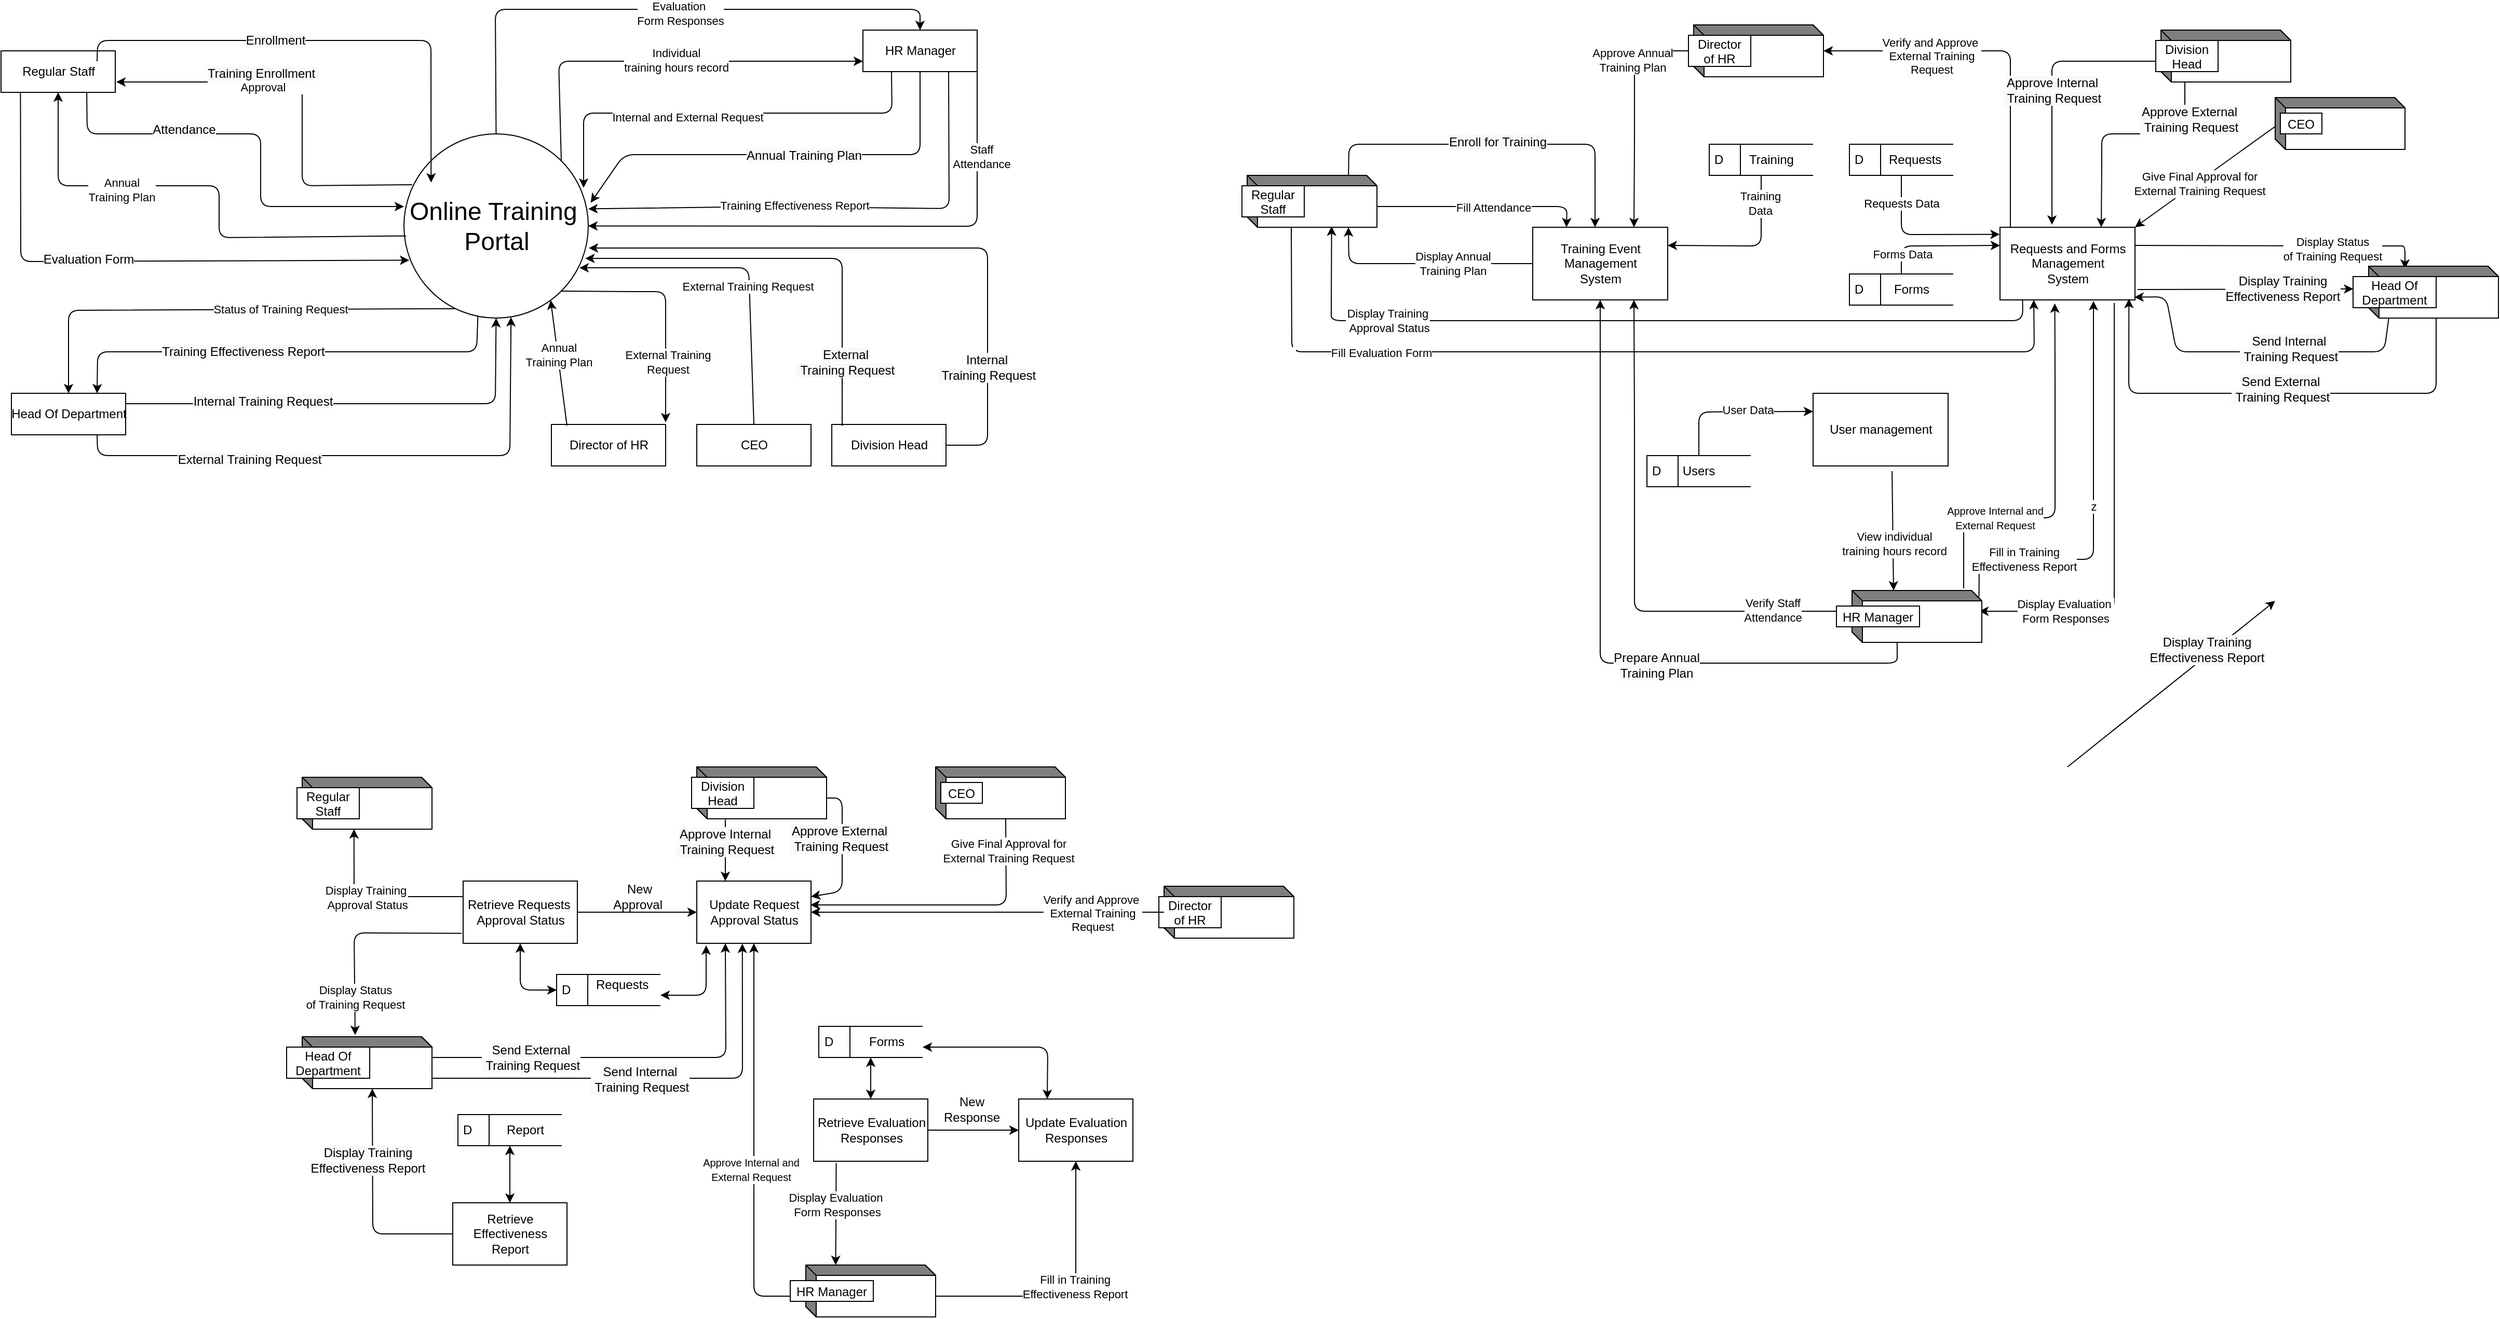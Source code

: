 <mxfile version="14.5.3" type="github">
  <diagram id="k6v7SNn6R5cbtLQKh57G" name="Page-1">
    <mxGraphModel dx="2881" dy="1066" grid="1" gridSize="10" guides="1" tooltips="1" connect="1" arrows="1" fold="1" page="1" pageScale="1" pageWidth="850" pageHeight="1100" math="0" shadow="0">
      <root>
        <mxCell id="0" />
        <mxCell id="1" parent="0" />
        <mxCell id="U9ONSfMutXBNtMthiVRR-1" value="Regular Staff" style="html=1;dashed=0;whitespace=wrap;" parent="1" vertex="1">
          <mxGeometry x="-790" y="180" width="110" height="40" as="geometry" />
        </mxCell>
        <mxCell id="U9ONSfMutXBNtMthiVRR-4" value="&lt;span style=&quot;font-size: 24px&quot;&gt;Online Training&amp;nbsp;&lt;/span&gt;&lt;br style=&quot;font-size: 24px&quot;&gt;&lt;span style=&quot;font-size: 24px&quot;&gt;Portal&lt;/span&gt;" style="shape=ellipse;html=1;dashed=0;whitespace=wrap;aspect=fixed;perimeter=ellipsePerimeter;" parent="1" vertex="1">
          <mxGeometry x="-402" y="260" width="177.5" height="177.5" as="geometry" />
        </mxCell>
        <mxCell id="U9ONSfMutXBNtMthiVRR-6" value="" style="endArrow=classic;html=1;exitX=0.045;exitY=0.276;exitDx=0;exitDy=0;exitPerimeter=0;" parent="1" source="U9ONSfMutXBNtMthiVRR-4" edge="1">
          <mxGeometry width="50" height="50" relative="1" as="geometry">
            <mxPoint x="-600" y="400" as="sourcePoint" />
            <mxPoint x="-679" y="210" as="targetPoint" />
            <Array as="points">
              <mxPoint x="-500" y="310" />
              <mxPoint x="-500" y="210" />
            </Array>
          </mxGeometry>
        </mxCell>
        <mxCell id="U9ONSfMutXBNtMthiVRR-8" value="&lt;span style=&quot;font-size: 12px ; background-color: rgb(248 , 249 , 250)&quot;&gt;Training Enrollment&amp;nbsp;&lt;br&gt;&lt;/span&gt;Approval" style="edgeLabel;html=1;align=center;verticalAlign=middle;resizable=0;points=[];" parent="U9ONSfMutXBNtMthiVRR-6" vertex="1" connectable="0">
          <mxGeometry x="0.268" y="-2" relative="1" as="geometry">
            <mxPoint as="offset" />
          </mxGeometry>
        </mxCell>
        <mxCell id="U9ONSfMutXBNtMthiVRR-9" value="" style="endArrow=classic;html=1;exitX=0.17;exitY=1.014;exitDx=0;exitDy=0;entryX=0.029;entryY=0.686;entryDx=0;entryDy=0;entryPerimeter=0;exitPerimeter=0;" parent="1" source="U9ONSfMutXBNtMthiVRR-1" target="U9ONSfMutXBNtMthiVRR-4" edge="1">
          <mxGeometry width="50" height="50" relative="1" as="geometry">
            <mxPoint x="-650" y="390" as="sourcePoint" />
            <mxPoint x="-600" y="340" as="targetPoint" />
            <Array as="points">
              <mxPoint x="-771" y="383" />
            </Array>
          </mxGeometry>
        </mxCell>
        <mxCell id="U9ONSfMutXBNtMthiVRR-10" value="&lt;span style=&quot;font-size: 12px ; background-color: rgb(248 , 249 , 250)&quot;&gt;Evaluation Form&lt;/span&gt;" style="edgeLabel;html=1;align=center;verticalAlign=middle;resizable=0;points=[];" parent="U9ONSfMutXBNtMthiVRR-9" vertex="1" connectable="0">
          <mxGeometry x="-0.153" y="2" relative="1" as="geometry">
            <mxPoint as="offset" />
          </mxGeometry>
        </mxCell>
        <mxCell id="U9ONSfMutXBNtMthiVRR-11" value="" style="endArrow=classic;html=1;exitX=0.75;exitY=1;exitDx=0;exitDy=0;" parent="1" source="U9ONSfMutXBNtMthiVRR-1" edge="1">
          <mxGeometry width="50" height="50" relative="1" as="geometry">
            <mxPoint x="-600" y="340" as="sourcePoint" />
            <mxPoint x="-402" y="330" as="targetPoint" />
            <Array as="points">
              <mxPoint x="-707" y="260" />
              <mxPoint x="-540" y="260" />
              <mxPoint x="-540" y="330" />
            </Array>
          </mxGeometry>
        </mxCell>
        <mxCell id="U9ONSfMutXBNtMthiVRR-13" value="&lt;span style=&quot;font-size: 12px ; background-color: rgb(248 , 249 , 250)&quot;&gt;Attendance&lt;/span&gt;" style="edgeLabel;html=1;align=center;verticalAlign=middle;resizable=0;points=[];" parent="U9ONSfMutXBNtMthiVRR-11" vertex="1" connectable="0">
          <mxGeometry x="-0.361" y="4" relative="1" as="geometry">
            <mxPoint as="offset" />
          </mxGeometry>
        </mxCell>
        <mxCell id="U9ONSfMutXBNtMthiVRR-14" value="" style="endArrow=classic;html=1;entryX=0.5;entryY=1;entryDx=0;entryDy=0;exitX=0.012;exitY=0.554;exitDx=0;exitDy=0;exitPerimeter=0;" parent="1" source="U9ONSfMutXBNtMthiVRR-4" target="U9ONSfMutXBNtMthiVRR-1" edge="1">
          <mxGeometry width="50" height="50" relative="1" as="geometry">
            <mxPoint x="-500" y="530" as="sourcePoint" />
            <mxPoint x="-450" y="480" as="targetPoint" />
            <Array as="points">
              <mxPoint x="-580" y="360" />
              <mxPoint x="-580" y="310" />
              <mxPoint x="-735" y="310" />
            </Array>
          </mxGeometry>
        </mxCell>
        <mxCell id="U9ONSfMutXBNtMthiVRR-15" value="Annual&lt;br&gt;Training Plan" style="edgeLabel;html=1;align=center;verticalAlign=middle;resizable=0;points=[];" parent="U9ONSfMutXBNtMthiVRR-14" vertex="1" connectable="0">
          <mxGeometry x="0.363" y="4" relative="1" as="geometry">
            <mxPoint as="offset" />
          </mxGeometry>
        </mxCell>
        <mxCell id="U9ONSfMutXBNtMthiVRR-16" value="Head Of Department" style="html=1;dashed=0;whitespace=wrap;" parent="1" vertex="1">
          <mxGeometry x="-780" y="510" width="110" height="40" as="geometry" />
        </mxCell>
        <mxCell id="U9ONSfMutXBNtMthiVRR-17" value="" style="endArrow=classic;html=1;entryX=0.5;entryY=0;entryDx=0;entryDy=0;exitX=0.277;exitY=0.949;exitDx=0;exitDy=0;exitPerimeter=0;" parent="1" source="U9ONSfMutXBNtMthiVRR-4" target="U9ONSfMutXBNtMthiVRR-16" edge="1">
          <mxGeometry width="50" height="50" relative="1" as="geometry">
            <mxPoint x="-570" y="540" as="sourcePoint" />
            <mxPoint x="-520" y="490" as="targetPoint" />
            <Array as="points">
              <mxPoint x="-725" y="430" />
            </Array>
          </mxGeometry>
        </mxCell>
        <mxCell id="U9ONSfMutXBNtMthiVRR-18" value="Status of Training Request" style="edgeLabel;html=1;align=center;verticalAlign=middle;resizable=0;points=[];" parent="U9ONSfMutXBNtMthiVRR-17" vertex="1" connectable="0">
          <mxGeometry x="-0.258" relative="1" as="geometry">
            <mxPoint as="offset" />
          </mxGeometry>
        </mxCell>
        <mxCell id="U9ONSfMutXBNtMthiVRR-19" value="" style="endArrow=classic;html=1;exitX=1;exitY=0.25;exitDx=0;exitDy=0;entryX=0.5;entryY=1;entryDx=0;entryDy=0;" parent="1" source="U9ONSfMutXBNtMthiVRR-16" target="U9ONSfMutXBNtMthiVRR-4" edge="1">
          <mxGeometry width="50" height="50" relative="1" as="geometry">
            <mxPoint x="-630" y="540" as="sourcePoint" />
            <mxPoint x="-400" y="500" as="targetPoint" />
            <Array as="points">
              <mxPoint x="-314" y="520" />
            </Array>
          </mxGeometry>
        </mxCell>
        <mxCell id="U9ONSfMutXBNtMthiVRR-20" value="&lt;span style=&quot;font-size: 12px ; background-color: rgb(248 , 249 , 250)&quot;&gt;Internal&lt;/span&gt;&lt;span style=&quot;font-size: 12px ; background-color: rgb(248 , 249 , 250)&quot;&gt;&amp;nbsp;Training Request&lt;/span&gt;" style="edgeLabel;html=1;align=center;verticalAlign=middle;resizable=0;points=[];" parent="U9ONSfMutXBNtMthiVRR-19" vertex="1" connectable="0">
          <mxGeometry x="-0.398" y="2" relative="1" as="geometry">
            <mxPoint as="offset" />
          </mxGeometry>
        </mxCell>
        <mxCell id="U9ONSfMutXBNtMthiVRR-21" value="" style="endArrow=classic;html=1;exitX=0.401;exitY=0.988;exitDx=0;exitDy=0;exitPerimeter=0;entryX=0.75;entryY=0;entryDx=0;entryDy=0;" parent="1" source="U9ONSfMutXBNtMthiVRR-4" target="U9ONSfMutXBNtMthiVRR-16" edge="1">
          <mxGeometry width="50" height="50" relative="1" as="geometry">
            <mxPoint x="-540" y="640" as="sourcePoint" />
            <mxPoint x="-490" y="590" as="targetPoint" />
            <Array as="points">
              <mxPoint x="-332" y="470" />
              <mxPoint x="-697" y="470" />
            </Array>
          </mxGeometry>
        </mxCell>
        <mxCell id="U9ONSfMutXBNtMthiVRR-22" value="&lt;span style=&quot;font-size: 12px ; background-color: rgb(248 , 249 , 250)&quot;&gt;Training&amp;nbsp;&lt;/span&gt;&lt;span style=&quot;font-size: 12px ; background-color: rgb(248 , 249 , 250)&quot;&gt;Effectiveness Report&lt;/span&gt;" style="edgeLabel;html=1;align=center;verticalAlign=middle;resizable=0;points=[];" parent="U9ONSfMutXBNtMthiVRR-21" vertex="1" connectable="0">
          <mxGeometry x="0.181" relative="1" as="geometry">
            <mxPoint as="offset" />
          </mxGeometry>
        </mxCell>
        <mxCell id="U9ONSfMutXBNtMthiVRR-23" value="" style="endArrow=classic;html=1;exitX=0.75;exitY=1;exitDx=0;exitDy=0;entryX=0.581;entryY=0.995;entryDx=0;entryDy=0;entryPerimeter=0;" parent="1" source="U9ONSfMutXBNtMthiVRR-16" target="U9ONSfMutXBNtMthiVRR-4" edge="1">
          <mxGeometry width="50" height="50" relative="1" as="geometry">
            <mxPoint x="-560" y="640" as="sourcePoint" />
            <mxPoint x="-510" y="590" as="targetPoint" />
            <Array as="points">
              <mxPoint x="-697" y="570" />
              <mxPoint x="-300" y="570" />
            </Array>
          </mxGeometry>
        </mxCell>
        <mxCell id="U9ONSfMutXBNtMthiVRR-24" value="&lt;span style=&quot;font-size: 12px ; background-color: rgb(248 , 249 , 250)&quot;&gt;External&lt;/span&gt;&lt;span style=&quot;font-size: 12px ; background-color: rgb(248 , 249 , 250)&quot;&gt;&amp;nbsp;Training Request&lt;/span&gt;" style="edgeLabel;html=1;align=center;verticalAlign=middle;resizable=0;points=[];" parent="U9ONSfMutXBNtMthiVRR-23" vertex="1" connectable="0">
          <mxGeometry x="-0.397" y="-4" relative="1" as="geometry">
            <mxPoint as="offset" />
          </mxGeometry>
        </mxCell>
        <mxCell id="U9ONSfMutXBNtMthiVRR-25" value="CEO" style="html=1;dashed=0;whitespace=wrap;" parent="1" vertex="1">
          <mxGeometry x="-120" y="540" width="110" height="40" as="geometry" />
        </mxCell>
        <mxCell id="U9ONSfMutXBNtMthiVRR-26" value="" style="endArrow=classic;html=1;exitX=0.5;exitY=0;exitDx=0;exitDy=0;entryX=0.952;entryY=0.727;entryDx=0;entryDy=0;entryPerimeter=0;" parent="1" source="U9ONSfMutXBNtMthiVRR-25" target="U9ONSfMutXBNtMthiVRR-4" edge="1">
          <mxGeometry width="50" height="50" relative="1" as="geometry">
            <mxPoint x="340" y="370" as="sourcePoint" />
            <mxPoint x="330" y="350" as="targetPoint" />
            <Array as="points">
              <mxPoint x="-70" y="389" />
            </Array>
          </mxGeometry>
        </mxCell>
        <mxCell id="U9ONSfMutXBNtMthiVRR-27" value="External Training Request" style="edgeLabel;html=1;align=center;verticalAlign=middle;resizable=0;points=[];" parent="U9ONSfMutXBNtMthiVRR-26" vertex="1" connectable="0">
          <mxGeometry x="-0.152" y="2" relative="1" as="geometry">
            <mxPoint as="offset" />
          </mxGeometry>
        </mxCell>
        <mxCell id="U9ONSfMutXBNtMthiVRR-28" value="Director of HR" style="html=1;dashed=0;whitespace=wrap;" parent="1" vertex="1">
          <mxGeometry x="-260" y="540" width="110" height="40" as="geometry" />
        </mxCell>
        <mxCell id="U9ONSfMutXBNtMthiVRR-29" value="" style="endArrow=classic;html=1;exitX=0.136;exitY=0.025;exitDx=0;exitDy=0;entryX=0.796;entryY=0.903;entryDx=0;entryDy=0;entryPerimeter=0;exitPerimeter=0;" parent="1" source="U9ONSfMutXBNtMthiVRR-28" target="U9ONSfMutXBNtMthiVRR-4" edge="1">
          <mxGeometry width="50" height="50" relative="1" as="geometry">
            <mxPoint x="-90" y="360" as="sourcePoint" />
            <mxPoint x="-40" y="310" as="targetPoint" />
            <Array as="points" />
          </mxGeometry>
        </mxCell>
        <mxCell id="U9ONSfMutXBNtMthiVRR-30" value="Annual&lt;br&gt;Training Plan" style="edgeLabel;html=1;align=center;verticalAlign=middle;resizable=0;points=[];" parent="U9ONSfMutXBNtMthiVRR-29" vertex="1" connectable="0">
          <mxGeometry x="0.122" y="-1" relative="1" as="geometry">
            <mxPoint as="offset" />
          </mxGeometry>
        </mxCell>
        <mxCell id="U9ONSfMutXBNtMthiVRR-31" value="" style="endArrow=classic;html=1;exitX=1;exitY=1;exitDx=0;exitDy=0;" parent="1" source="U9ONSfMutXBNtMthiVRR-4" edge="1">
          <mxGeometry width="50" height="50" relative="1" as="geometry">
            <mxPoint x="-180" y="390" as="sourcePoint" />
            <mxPoint x="-150" y="538" as="targetPoint" />
            <Array as="points">
              <mxPoint x="-190" y="412" />
              <mxPoint x="-150" y="412" />
              <mxPoint x="-150" y="450" />
            </Array>
          </mxGeometry>
        </mxCell>
        <mxCell id="U9ONSfMutXBNtMthiVRR-32" value="External Training&lt;br&gt;Request" style="edgeLabel;html=1;align=center;verticalAlign=middle;resizable=0;points=[];" parent="U9ONSfMutXBNtMthiVRR-31" vertex="1" connectable="0">
          <mxGeometry x="0.484" y="2" relative="1" as="geometry">
            <mxPoint as="offset" />
          </mxGeometry>
        </mxCell>
        <mxCell id="U9ONSfMutXBNtMthiVRR-33" value="Division Head" style="html=1;dashed=0;whitespace=wrap;" parent="1" vertex="1">
          <mxGeometry x="10" y="540" width="110" height="40" as="geometry" />
        </mxCell>
        <mxCell id="U9ONSfMutXBNtMthiVRR-37" value="" style="endArrow=classic;html=1;exitX=1;exitY=0.5;exitDx=0;exitDy=0;" parent="1" source="U9ONSfMutXBNtMthiVRR-33" edge="1">
          <mxGeometry width="50" height="50" relative="1" as="geometry">
            <mxPoint x="7.5" y="320.0" as="sourcePoint" />
            <mxPoint x="-224" y="370" as="targetPoint" />
            <Array as="points">
              <mxPoint x="160" y="560" />
              <mxPoint x="160" y="370" />
            </Array>
          </mxGeometry>
        </mxCell>
        <mxCell id="U9ONSfMutXBNtMthiVRR-53" value="&lt;span style=&quot;font-size: 12px ; background-color: rgb(248 , 249 , 250)&quot;&gt;Internal&lt;/span&gt;&lt;br style=&quot;font-size: 12px ; background-color: rgb(248 , 249 , 250)&quot;&gt;&lt;span style=&quot;font-size: 12px ; background-color: rgb(248 , 249 , 250)&quot;&gt;&amp;nbsp;Training Request&lt;/span&gt;" style="edgeLabel;html=1;align=center;verticalAlign=middle;resizable=0;points=[];" parent="U9ONSfMutXBNtMthiVRR-37" vertex="1" connectable="0">
          <mxGeometry x="-0.623" y="1" relative="1" as="geometry">
            <mxPoint as="offset" />
          </mxGeometry>
        </mxCell>
        <mxCell id="U9ONSfMutXBNtMthiVRR-39" value="" style="endArrow=classic;html=1;exitX=0.091;exitY=0.033;exitDx=0;exitDy=0;exitPerimeter=0;entryX=0.984;entryY=0.676;entryDx=0;entryDy=0;entryPerimeter=0;" parent="1" source="U9ONSfMutXBNtMthiVRR-33" target="U9ONSfMutXBNtMthiVRR-4" edge="1">
          <mxGeometry width="50" height="50" relative="1" as="geometry">
            <mxPoint x="-120" y="380" as="sourcePoint" />
            <mxPoint x="-223" y="358" as="targetPoint" />
            <Array as="points">
              <mxPoint x="20" y="450" />
              <mxPoint x="20" y="380" />
            </Array>
          </mxGeometry>
        </mxCell>
        <mxCell id="U9ONSfMutXBNtMthiVRR-52" value="&lt;span style=&quot;font-size: 12px ; background-color: rgb(248 , 249 , 250)&quot;&gt;External&lt;/span&gt;&lt;br style=&quot;font-size: 12px ; background-color: rgb(248 , 249 , 250)&quot;&gt;&lt;span style=&quot;font-size: 12px ; background-color: rgb(248 , 249 , 250)&quot;&gt;&amp;nbsp;Training Request&lt;/span&gt;" style="edgeLabel;html=1;align=center;verticalAlign=middle;resizable=0;points=[];" parent="U9ONSfMutXBNtMthiVRR-39" vertex="1" connectable="0">
          <mxGeometry x="-0.696" y="-3" relative="1" as="geometry">
            <mxPoint as="offset" />
          </mxGeometry>
        </mxCell>
        <mxCell id="U9ONSfMutXBNtMthiVRR-41" value="HR Manager" style="html=1;dashed=0;whitespace=wrap;" parent="1" vertex="1">
          <mxGeometry x="40" y="160" width="110" height="40" as="geometry" />
        </mxCell>
        <mxCell id="U9ONSfMutXBNtMthiVRR-42" value="" style="endArrow=classic;html=1;exitX=0.5;exitY=0;exitDx=0;exitDy=0;entryX=0.5;entryY=0;entryDx=0;entryDy=0;" parent="1" source="U9ONSfMutXBNtMthiVRR-4" target="U9ONSfMutXBNtMthiVRR-41" edge="1">
          <mxGeometry width="50" height="50" relative="1" as="geometry">
            <mxPoint x="-300" y="230" as="sourcePoint" />
            <mxPoint x="-250" y="180" as="targetPoint" />
            <Array as="points">
              <mxPoint x="-314" y="140" />
              <mxPoint x="95" y="140" />
            </Array>
          </mxGeometry>
        </mxCell>
        <mxCell id="U9ONSfMutXBNtMthiVRR-43" value="Evaluation&amp;nbsp;&lt;br&gt;Form Responses" style="edgeLabel;html=1;align=center;verticalAlign=middle;resizable=0;points=[];" parent="U9ONSfMutXBNtMthiVRR-42" vertex="1" connectable="0">
          <mxGeometry x="0.084" y="-4" relative="1" as="geometry">
            <mxPoint as="offset" />
          </mxGeometry>
        </mxCell>
        <mxCell id="U9ONSfMutXBNtMthiVRR-44" value="" style="endArrow=classic;html=1;exitX=1;exitY=0;exitDx=0;exitDy=0;entryX=0;entryY=0.75;entryDx=0;entryDy=0;" parent="1" source="U9ONSfMutXBNtMthiVRR-4" target="U9ONSfMutXBNtMthiVRR-41" edge="1">
          <mxGeometry width="50" height="50" relative="1" as="geometry">
            <mxPoint x="20" y="50" as="sourcePoint" />
            <mxPoint x="70" as="targetPoint" />
            <Array as="points">
              <mxPoint x="-253" y="190" />
            </Array>
          </mxGeometry>
        </mxCell>
        <mxCell id="U9ONSfMutXBNtMthiVRR-45" value="Individual&lt;br&gt;training hours record" style="edgeLabel;html=1;align=center;verticalAlign=middle;resizable=0;points=[];" parent="U9ONSfMutXBNtMthiVRR-44" vertex="1" connectable="0">
          <mxGeometry x="0.073" y="1" relative="1" as="geometry">
            <mxPoint as="offset" />
          </mxGeometry>
        </mxCell>
        <mxCell id="U9ONSfMutXBNtMthiVRR-46" value="" style="endArrow=classic;html=1;exitX=0.25;exitY=1;exitDx=0;exitDy=0;" parent="1" source="U9ONSfMutXBNtMthiVRR-41" edge="1">
          <mxGeometry width="50" height="50" relative="1" as="geometry">
            <mxPoint y="80" as="sourcePoint" />
            <mxPoint x="-229" y="312" as="targetPoint" />
            <Array as="points">
              <mxPoint x="68" y="240" />
              <mxPoint x="-90" y="240" />
              <mxPoint x="-229" y="240" />
            </Array>
          </mxGeometry>
        </mxCell>
        <mxCell id="U9ONSfMutXBNtMthiVRR-47" value="Internal and External Request" style="edgeLabel;html=1;align=center;verticalAlign=middle;resizable=0;points=[];" parent="U9ONSfMutXBNtMthiVRR-46" vertex="1" connectable="0">
          <mxGeometry x="0.158" y="4" relative="1" as="geometry">
            <mxPoint as="offset" />
          </mxGeometry>
        </mxCell>
        <mxCell id="U9ONSfMutXBNtMthiVRR-48" value="" style="endArrow=classic;html=1;exitX=0.5;exitY=1;exitDx=0;exitDy=0;entryX=1.013;entryY=0.374;entryDx=0;entryDy=0;entryPerimeter=0;" parent="1" source="U9ONSfMutXBNtMthiVRR-41" target="U9ONSfMutXBNtMthiVRR-4" edge="1">
          <mxGeometry width="50" height="50" relative="1" as="geometry">
            <mxPoint x="200" y="300" as="sourcePoint" />
            <mxPoint x="250" y="250" as="targetPoint" />
            <Array as="points">
              <mxPoint x="95" y="280" />
              <mxPoint x="-190" y="280" />
            </Array>
          </mxGeometry>
        </mxCell>
        <mxCell id="U9ONSfMutXBNtMthiVRR-49" value="&lt;span style=&quot;font-size: 12px ; background-color: rgb(248 , 249 , 250)&quot;&gt;Annual&amp;nbsp;&lt;/span&gt;&lt;span style=&quot;font-size: 12px ; background-color: rgb(248 , 249 , 250)&quot;&gt;Training Plan&lt;/span&gt;" style="edgeLabel;html=1;align=center;verticalAlign=middle;resizable=0;points=[];" parent="U9ONSfMutXBNtMthiVRR-48" vertex="1" connectable="0">
          <mxGeometry x="-0.086" y="1" relative="1" as="geometry">
            <mxPoint as="offset" />
          </mxGeometry>
        </mxCell>
        <mxCell id="U9ONSfMutXBNtMthiVRR-54" value="" style="endArrow=classic;html=1;exitX=0.75;exitY=1;exitDx=0;exitDy=0;entryX=1;entryY=0.407;entryDx=0;entryDy=0;entryPerimeter=0;" parent="1" source="U9ONSfMutXBNtMthiVRR-41" target="U9ONSfMutXBNtMthiVRR-4" edge="1">
          <mxGeometry width="50" height="50" relative="1" as="geometry">
            <mxPoint x="170" y="290" as="sourcePoint" />
            <mxPoint x="220" y="240" as="targetPoint" />
            <Array as="points">
              <mxPoint x="123" y="332" />
              <mxPoint x="-50" y="330" />
            </Array>
          </mxGeometry>
        </mxCell>
        <mxCell id="U9ONSfMutXBNtMthiVRR-55" value="Training Effectiveness Report" style="edgeLabel;html=1;align=center;verticalAlign=middle;resizable=0;points=[];" parent="U9ONSfMutXBNtMthiVRR-54" vertex="1" connectable="0">
          <mxGeometry x="0.172" y="-2" relative="1" as="geometry">
            <mxPoint as="offset" />
          </mxGeometry>
        </mxCell>
        <mxCell id="U9ONSfMutXBNtMthiVRR-56" value="" style="endArrow=classic;html=1;exitX=1;exitY=0.5;exitDx=0;exitDy=0;entryX=1;entryY=0.5;entryDx=0;entryDy=0;" parent="1" source="U9ONSfMutXBNtMthiVRR-41" target="U9ONSfMutXBNtMthiVRR-4" edge="1">
          <mxGeometry width="50" height="50" relative="1" as="geometry">
            <mxPoint x="260" y="250" as="sourcePoint" />
            <mxPoint x="310" y="200" as="targetPoint" />
            <Array as="points">
              <mxPoint x="150" y="349" />
            </Array>
          </mxGeometry>
        </mxCell>
        <mxCell id="U9ONSfMutXBNtMthiVRR-57" value="Staff&lt;br&gt;Attendance" style="edgeLabel;html=1;align=center;verticalAlign=middle;resizable=0;points=[];" parent="U9ONSfMutXBNtMthiVRR-56" vertex="1" connectable="0">
          <mxGeometry x="-0.625" y="4" relative="1" as="geometry">
            <mxPoint as="offset" />
          </mxGeometry>
        </mxCell>
        <mxCell id="U9ONSfMutXBNtMthiVRR-58" value="" style="endArrow=classic;html=1;entryX=0.091;entryY=0.208;entryDx=0;entryDy=0;entryPerimeter=0;exitX=0.75;exitY=0;exitDx=0;exitDy=0;" parent="1" edge="1">
          <mxGeometry width="50" height="50" relative="1" as="geometry">
            <mxPoint x="-697.5" y="190.0" as="sourcePoint" />
            <mxPoint x="-375.847" y="306.92" as="targetPoint" />
            <Array as="points">
              <mxPoint x="-697" y="170" />
              <mxPoint x="-520" y="170" />
              <mxPoint x="-376" y="170" />
            </Array>
          </mxGeometry>
        </mxCell>
        <mxCell id="U9ONSfMutXBNtMthiVRR-59" value="&lt;span style=&quot;font-size: 12px ; background-color: rgb(248 , 249 , 250)&quot;&gt;Enrollment&lt;/span&gt;" style="edgeLabel;html=1;align=center;verticalAlign=middle;resizable=0;points=[];" parent="U9ONSfMutXBNtMthiVRR-58" vertex="1" connectable="0">
          <mxGeometry x="-0.2" relative="1" as="geometry">
            <mxPoint as="offset" />
          </mxGeometry>
        </mxCell>
        <mxCell id="U9ONSfMutXBNtMthiVRR-65" value="" style="endArrow=classic;html=1;exitX=0.75;exitY=0;exitDx=0;exitDy=0;entryX=0.462;entryY=0;entryDx=0;entryDy=0;entryPerimeter=0;" parent="1" target="U9ONSfMutXBNtMthiVRR-67" edge="1">
          <mxGeometry width="50" height="50" relative="1" as="geometry">
            <mxPoint x="507.5" y="310" as="sourcePoint" />
            <mxPoint x="745" y="340" as="targetPoint" />
            <Array as="points">
              <mxPoint x="508" y="270" />
              <mxPoint x="745" y="270" />
            </Array>
          </mxGeometry>
        </mxCell>
        <mxCell id="U9ONSfMutXBNtMthiVRR-70" value="&lt;span style=&quot;font-size: 12px ; background-color: rgb(248 , 249 , 250)&quot;&gt;Enroll for Training&lt;/span&gt;" style="edgeLabel;html=1;align=center;verticalAlign=middle;resizable=0;points=[];" parent="U9ONSfMutXBNtMthiVRR-65" vertex="1" connectable="0">
          <mxGeometry x="0.026" y="2" relative="1" as="geometry">
            <mxPoint as="offset" />
          </mxGeometry>
        </mxCell>
        <mxCell id="U9ONSfMutXBNtMthiVRR-67" value="Training Event &lt;br&gt;Management&lt;br&gt;System" style="html=1;dashed=0;whitespace=wrap;" parent="1" vertex="1">
          <mxGeometry x="685" y="350" width="130" height="70" as="geometry" />
        </mxCell>
        <mxCell id="U9ONSfMutXBNtMthiVRR-69" value="User management" style="html=1;dashed=0;whitespace=wrap;" parent="1" vertex="1">
          <mxGeometry x="955" y="510" width="130" height="70" as="geometry" />
        </mxCell>
        <mxCell id="U9ONSfMutXBNtMthiVRR-71" value="" style="endArrow=classic;html=1;entryX=0.75;entryY=1;entryDx=0;entryDy=0;exitX=0;exitY=0.5;exitDx=0;exitDy=0;" parent="1" source="U9ONSfMutXBNtMthiVRR-67" edge="1">
          <mxGeometry width="50" height="50" relative="1" as="geometry">
            <mxPoint x="515" y="460" as="sourcePoint" />
            <mxPoint x="507.5" y="350" as="targetPoint" />
            <Array as="points">
              <mxPoint x="508" y="385" />
            </Array>
          </mxGeometry>
        </mxCell>
        <mxCell id="U9ONSfMutXBNtMthiVRR-72" value="Display Annual&lt;br&gt;Training Plan" style="edgeLabel;html=1;align=center;verticalAlign=middle;resizable=0;points=[];" parent="U9ONSfMutXBNtMthiVRR-71" vertex="1" connectable="0">
          <mxGeometry x="-0.272" relative="1" as="geometry">
            <mxPoint as="offset" />
          </mxGeometry>
        </mxCell>
        <mxCell id="U9ONSfMutXBNtMthiVRR-73" value="" style="endArrow=classic;html=1;exitX=0.25;exitY=1;exitDx=0;exitDy=0;entryX=0.25;entryY=1;entryDx=0;entryDy=0;" parent="1" target="U9ONSfMutXBNtMthiVRR-130" edge="1">
          <mxGeometry width="50" height="50" relative="1" as="geometry">
            <mxPoint x="452.5" y="350" as="sourcePoint" />
            <mxPoint x="565" y="585" as="targetPoint" />
            <Array as="points">
              <mxPoint x="453" y="470" />
              <mxPoint x="1168" y="470" />
            </Array>
          </mxGeometry>
        </mxCell>
        <mxCell id="U9ONSfMutXBNtMthiVRR-75" value="&amp;nbsp;" style="edgeLabel;html=1;align=center;verticalAlign=middle;resizable=0;points=[];" parent="U9ONSfMutXBNtMthiVRR-73" vertex="1" connectable="0">
          <mxGeometry x="-0.725" y="-1" relative="1" as="geometry">
            <mxPoint as="offset" />
          </mxGeometry>
        </mxCell>
        <mxCell id="p_xhN6W9oCaHwbjZKzuQ-74" value="Fill Evaluation Form" style="edgeLabel;html=1;align=center;verticalAlign=middle;resizable=0;points=[];" vertex="1" connectable="0" parent="U9ONSfMutXBNtMthiVRR-73">
          <mxGeometry x="-0.536" y="-1" relative="1" as="geometry">
            <mxPoint as="offset" />
          </mxGeometry>
        </mxCell>
        <mxCell id="U9ONSfMutXBNtMthiVRR-74" value="" style="endArrow=classic;html=1;entryX=0.603;entryY=0.979;entryDx=0;entryDy=0;exitX=0.167;exitY=0.995;exitDx=0;exitDy=0;entryPerimeter=0;exitPerimeter=0;" parent="1" source="U9ONSfMutXBNtMthiVRR-130" edge="1">
          <mxGeometry width="50" height="50" relative="1" as="geometry">
            <mxPoint x="545" y="470" as="sourcePoint" />
            <mxPoint x="491.33" y="349.16" as="targetPoint" />
            <Array as="points">
              <mxPoint x="1157" y="440" />
              <mxPoint x="491" y="440" />
              <mxPoint x="491" y="430" />
            </Array>
          </mxGeometry>
        </mxCell>
        <mxCell id="U9ONSfMutXBNtMthiVRR-198" value="Display Training&lt;br&gt;&amp;nbsp;Approval Status" style="edgeLabel;html=1;align=center;verticalAlign=middle;resizable=0;points=[];" parent="U9ONSfMutXBNtMthiVRR-74" vertex="1" connectable="0">
          <mxGeometry x="0.629" relative="1" as="geometry">
            <mxPoint as="offset" />
          </mxGeometry>
        </mxCell>
        <mxCell id="U9ONSfMutXBNtMthiVRR-77" value="" style="endArrow=classic;html=1;exitX=1;exitY=0.5;exitDx=0;exitDy=0;entryX=0.25;entryY=0;entryDx=0;entryDy=0;" parent="1" target="U9ONSfMutXBNtMthiVRR-67" edge="1">
          <mxGeometry width="50" height="50" relative="1" as="geometry">
            <mxPoint x="535" y="330" as="sourcePoint" />
            <mxPoint x="655" y="310" as="targetPoint" />
            <Array as="points">
              <mxPoint x="718" y="330" />
            </Array>
          </mxGeometry>
        </mxCell>
        <mxCell id="U9ONSfMutXBNtMthiVRR-78" value="Fill Attendance" style="edgeLabel;html=1;align=center;verticalAlign=middle;resizable=0;points=[];" parent="U9ONSfMutXBNtMthiVRR-77" vertex="1" connectable="0">
          <mxGeometry x="0.101" y="-1" relative="1" as="geometry">
            <mxPoint as="offset" />
          </mxGeometry>
        </mxCell>
        <mxCell id="U9ONSfMutXBNtMthiVRR-127" value="" style="endArrow=classic;html=1;exitX=0;exitY=0.5;exitDx=0;exitDy=0;entryX=0.75;entryY=0;entryDx=0;entryDy=0;" parent="1" target="U9ONSfMutXBNtMthiVRR-67" edge="1">
          <mxGeometry width="50" height="50" relative="1" as="geometry">
            <mxPoint x="855" y="180" as="sourcePoint" />
            <mxPoint x="925" y="310" as="targetPoint" />
            <Array as="points">
              <mxPoint x="783" y="180" />
              <mxPoint x="783" y="270" />
            </Array>
          </mxGeometry>
        </mxCell>
        <mxCell id="U9ONSfMutXBNtMthiVRR-129" value="Approve Annual&lt;br&gt;Training Plan" style="edgeLabel;html=1;align=center;verticalAlign=middle;resizable=0;points=[];" parent="U9ONSfMutXBNtMthiVRR-127" vertex="1" connectable="0">
          <mxGeometry x="-0.33" y="-2" relative="1" as="geometry">
            <mxPoint as="offset" />
          </mxGeometry>
        </mxCell>
        <mxCell id="U9ONSfMutXBNtMthiVRR-130" value="Requests and Forms&lt;br&gt;Management&lt;br&gt;System" style="html=1;dashed=0;whitespace=wrap;" parent="1" vertex="1">
          <mxGeometry x="1135" y="350" width="130" height="70" as="geometry" />
        </mxCell>
        <mxCell id="U9ONSfMutXBNtMthiVRR-133" value="" style="endArrow=classic;html=1;entryX=1;entryY=0.5;entryDx=0;entryDy=0;exitX=0.077;exitY=0;exitDx=0;exitDy=0;exitPerimeter=0;" parent="1" source="U9ONSfMutXBNtMthiVRR-130" edge="1">
          <mxGeometry width="50" height="50" relative="1" as="geometry">
            <mxPoint x="1055" y="310" as="sourcePoint" />
            <mxPoint x="965" y="180" as="targetPoint" />
            <Array as="points">
              <mxPoint x="1145" y="180" />
              <mxPoint x="1105" y="180" />
            </Array>
          </mxGeometry>
        </mxCell>
        <mxCell id="U9ONSfMutXBNtMthiVRR-134" value="Verify and Approve&amp;nbsp;&lt;br&gt;External Training&lt;br&gt;Request" style="edgeLabel;html=1;align=center;verticalAlign=middle;resizable=0;points=[];" parent="U9ONSfMutXBNtMthiVRR-133" vertex="1" connectable="0">
          <mxGeometry x="0.406" y="5" relative="1" as="geometry">
            <mxPoint as="offset" />
          </mxGeometry>
        </mxCell>
        <mxCell id="U9ONSfMutXBNtMthiVRR-136" value="" style="endArrow=classic;html=1;entryX=0.385;entryY=-0.035;entryDx=0;entryDy=0;exitX=0;exitY=0.5;exitDx=0;exitDy=0;entryPerimeter=0;" parent="1" target="U9ONSfMutXBNtMthiVRR-130" edge="1">
          <mxGeometry width="50" height="50" relative="1" as="geometry">
            <mxPoint x="1285" y="190" as="sourcePoint" />
            <mxPoint x="1355" y="360" as="targetPoint" />
            <Array as="points">
              <mxPoint x="1185" y="190" />
              <mxPoint x="1185" y="250" />
            </Array>
          </mxGeometry>
        </mxCell>
        <mxCell id="U9ONSfMutXBNtMthiVRR-138" value="&lt;span style=&quot;font-size: 12px ; background-color: rgb(248 , 249 , 250)&quot;&gt;Approve&amp;nbsp;Internal&lt;/span&gt;&lt;br style=&quot;font-size: 12px ; background-color: rgb(248 , 249 , 250)&quot;&gt;&lt;span style=&quot;font-size: 12px ; background-color: rgb(248 , 249 , 250)&quot;&gt;&amp;nbsp;Training Request&lt;/span&gt;" style="edgeLabel;html=1;align=center;verticalAlign=middle;resizable=0;points=[];" parent="U9ONSfMutXBNtMthiVRR-136" vertex="1" connectable="0">
          <mxGeometry x="-0.008" relative="1" as="geometry">
            <mxPoint as="offset" />
          </mxGeometry>
        </mxCell>
        <mxCell id="U9ONSfMutXBNtMthiVRR-137" value="" style="endArrow=classic;html=1;entryX=0.75;entryY=0;entryDx=0;entryDy=0;" parent="1" target="U9ONSfMutXBNtMthiVRR-130" edge="1">
          <mxGeometry width="50" height="50" relative="1" as="geometry">
            <mxPoint x="1313" y="210" as="sourcePoint" />
            <mxPoint x="1385" y="330" as="targetPoint" />
            <Array as="points">
              <mxPoint x="1313" y="260" />
              <mxPoint x="1233" y="260" />
              <mxPoint x="1233" y="290" />
            </Array>
          </mxGeometry>
        </mxCell>
        <mxCell id="U9ONSfMutXBNtMthiVRR-139" value="&lt;span style=&quot;font-size: 12px ; background-color: rgb(248 , 249 , 250)&quot;&gt;Approve&amp;nbsp;External&lt;/span&gt;&lt;br style=&quot;font-size: 12px ; background-color: rgb(248 , 249 , 250)&quot;&gt;&lt;span style=&quot;font-size: 12px ; background-color: rgb(248 , 249 , 250)&quot;&gt;&amp;nbsp;Training Request&lt;/span&gt;" style="edgeLabel;html=1;align=center;verticalAlign=middle;resizable=0;points=[];" parent="U9ONSfMutXBNtMthiVRR-137" vertex="1" connectable="0">
          <mxGeometry x="-0.672" y="4" relative="1" as="geometry">
            <mxPoint as="offset" />
          </mxGeometry>
        </mxCell>
        <mxCell id="U9ONSfMutXBNtMthiVRR-142" value="" style="endArrow=classic;html=1;exitX=0;exitY=0.5;exitDx=0;exitDy=0;entryX=1;entryY=0;entryDx=0;entryDy=0;" parent="1" target="U9ONSfMutXBNtMthiVRR-130" edge="1">
          <mxGeometry width="50" height="50" relative="1" as="geometry">
            <mxPoint x="1404" y="250" as="sourcePoint" />
            <mxPoint x="1266" y="385" as="targetPoint" />
          </mxGeometry>
        </mxCell>
        <mxCell id="U9ONSfMutXBNtMthiVRR-144" value="Give Final Approval for&lt;br&gt;External Training Request" style="edgeLabel;html=1;align=center;verticalAlign=middle;resizable=0;points=[];" parent="U9ONSfMutXBNtMthiVRR-142" vertex="1" connectable="0">
          <mxGeometry x="0.125" y="2" relative="1" as="geometry">
            <mxPoint as="offset" />
          </mxGeometry>
        </mxCell>
        <mxCell id="U9ONSfMutXBNtMthiVRR-146" value="z" style="endArrow=classic;html=1;exitX=0.978;exitY=0.122;exitDx=0;exitDy=0;exitPerimeter=0;" parent="1" source="p_xhN6W9oCaHwbjZKzuQ-19" edge="1">
          <mxGeometry width="50" height="50" relative="1" as="geometry">
            <mxPoint x="1115" y="700" as="sourcePoint" />
            <mxPoint x="1225" y="421" as="targetPoint" />
            <Array as="points">
              <mxPoint x="1115" y="670" />
              <mxPoint x="1155" y="670" />
              <mxPoint x="1225" y="670" />
              <mxPoint x="1225" y="540" />
            </Array>
          </mxGeometry>
        </mxCell>
        <mxCell id="U9ONSfMutXBNtMthiVRR-185" value="Fill in Training&lt;br&gt;Effectiveness Report" style="edgeLabel;html=1;align=center;verticalAlign=middle;resizable=0;points=[];" parent="U9ONSfMutXBNtMthiVRR-146" vertex="1" connectable="0">
          <mxGeometry x="-0.603" relative="1" as="geometry">
            <mxPoint as="offset" />
          </mxGeometry>
        </mxCell>
        <mxCell id="U9ONSfMutXBNtMthiVRR-148" value="" style="endArrow=classic;html=1;entryX=0.406;entryY=1.048;entryDx=0;entryDy=0;entryPerimeter=0;" parent="1" target="U9ONSfMutXBNtMthiVRR-130" edge="1">
          <mxGeometry width="50" height="50" relative="1" as="geometry">
            <mxPoint x="1100" y="698" as="sourcePoint" />
            <mxPoint x="1445" y="620" as="targetPoint" />
            <Array as="points">
              <mxPoint x="1100" y="630" />
              <mxPoint x="1188" y="630" />
              <mxPoint x="1188" y="490" />
            </Array>
          </mxGeometry>
        </mxCell>
        <mxCell id="U9ONSfMutXBNtMthiVRR-194" value="&lt;font style=&quot;font-size: 10px&quot;&gt;Approve Internal and&lt;br&gt;External&amp;nbsp;&lt;/font&gt;&lt;font style=&quot;font-size: 10px&quot;&gt;Request&lt;/font&gt;" style="edgeLabel;html=1;align=center;verticalAlign=middle;resizable=0;points=[];" parent="U9ONSfMutXBNtMthiVRR-148" vertex="1" connectable="0">
          <mxGeometry x="-0.461" relative="1" as="geometry">
            <mxPoint as="offset" />
          </mxGeometry>
        </mxCell>
        <mxCell id="U9ONSfMutXBNtMthiVRR-151" value="" style="endArrow=classic;html=1;" parent="1" edge="1">
          <mxGeometry width="50" height="50" relative="1" as="geometry">
            <mxPoint x="1245" y="423" as="sourcePoint" />
            <mxPoint x="1115" y="720" as="targetPoint" />
            <Array as="points">
              <mxPoint x="1245" y="550" />
              <mxPoint x="1245" y="720" />
              <mxPoint x="1168" y="720" />
            </Array>
          </mxGeometry>
        </mxCell>
        <mxCell id="U9ONSfMutXBNtMthiVRR-183" value="&amp;nbsp;" style="edgeLabel;html=1;align=center;verticalAlign=middle;resizable=0;points=[];" parent="U9ONSfMutXBNtMthiVRR-151" vertex="1" connectable="0">
          <mxGeometry x="0.625" y="-1" relative="1" as="geometry">
            <mxPoint as="offset" />
          </mxGeometry>
        </mxCell>
        <mxCell id="p_xhN6W9oCaHwbjZKzuQ-43" value="Display Evaluation&amp;nbsp;&lt;br&gt;Form Responses" style="edgeLabel;html=1;align=center;verticalAlign=middle;resizable=0;points=[];" vertex="1" connectable="0" parent="U9ONSfMutXBNtMthiVRR-151">
          <mxGeometry x="0.614" relative="1" as="geometry">
            <mxPoint as="offset" />
          </mxGeometry>
        </mxCell>
        <mxCell id="U9ONSfMutXBNtMthiVRR-153" value="" style="endArrow=classic;html=1;exitX=0.278;exitY=1.002;exitDx=0;exitDy=0;entryX=0.5;entryY=1;entryDx=0;entryDy=0;exitPerimeter=0;" parent="1" target="U9ONSfMutXBNtMthiVRR-67" edge="1">
          <mxGeometry width="50" height="50" relative="1" as="geometry">
            <mxPoint x="1035.58" y="740.08" as="sourcePoint" />
            <mxPoint x="555" y="750" as="targetPoint" />
            <Array as="points">
              <mxPoint x="1036" y="750" />
              <mxPoint x="1036" y="770" />
              <mxPoint x="750" y="770" />
              <mxPoint x="750" y="600" />
              <mxPoint x="750" y="560" />
            </Array>
          </mxGeometry>
        </mxCell>
        <mxCell id="U9ONSfMutXBNtMthiVRR-199" value="&lt;span style=&quot;font-size: 12px ; background-color: rgb(248 , 249 , 250)&quot;&gt;Prepare Annual&lt;/span&gt;&lt;br style=&quot;font-size: 12px&quot;&gt;&lt;span style=&quot;font-size: 12px ; background-color: rgb(248 , 249 , 250)&quot;&gt;Training Plan&lt;/span&gt;" style="edgeLabel;html=1;align=center;verticalAlign=middle;resizable=0;points=[];" parent="U9ONSfMutXBNtMthiVRR-153" vertex="1" connectable="0">
          <mxGeometry x="-0.212" y="2" relative="1" as="geometry">
            <mxPoint as="offset" />
          </mxGeometry>
        </mxCell>
        <mxCell id="U9ONSfMutXBNtMthiVRR-157" value="" style="endArrow=classic;html=1;exitX=0;exitY=0.5;exitDx=0;exitDy=0;entryX=0.75;entryY=1;entryDx=0;entryDy=0;" parent="1" target="U9ONSfMutXBNtMthiVRR-67" edge="1">
          <mxGeometry width="50" height="50" relative="1" as="geometry">
            <mxPoint x="1005" y="720" as="sourcePoint" />
            <mxPoint x="745" y="610" as="targetPoint" />
            <Array as="points">
              <mxPoint x="905" y="720" />
              <mxPoint x="783" y="720" />
              <mxPoint x="783" y="540" />
            </Array>
          </mxGeometry>
        </mxCell>
        <mxCell id="U9ONSfMutXBNtMthiVRR-200" value="Verify Staff&lt;br&gt;Attendance" style="edgeLabel;html=1;align=center;verticalAlign=middle;resizable=0;points=[];" parent="U9ONSfMutXBNtMthiVRR-157" vertex="1" connectable="0">
          <mxGeometry x="-0.658" y="-1" relative="1" as="geometry">
            <mxPoint as="offset" />
          </mxGeometry>
        </mxCell>
        <mxCell id="U9ONSfMutXBNtMthiVRR-172" value="" style="endArrow=classic;html=1;entryX=0.955;entryY=0.984;entryDx=0;entryDy=0;entryPerimeter=0;exitX=0.75;exitY=1;exitDx=0;exitDy=0;" parent="1" target="U9ONSfMutXBNtMthiVRR-130" edge="1">
          <mxGeometry width="50" height="50" relative="1" as="geometry">
            <mxPoint x="1555" y="430" as="sourcePoint" />
            <mxPoint x="1225" y="423" as="targetPoint" />
            <Array as="points">
              <mxPoint x="1555" y="510" />
              <mxPoint x="1259" y="510" />
            </Array>
          </mxGeometry>
        </mxCell>
        <mxCell id="U9ONSfMutXBNtMthiVRR-174" value="&lt;span style=&quot;font-size: 12px ; background-color: rgb(248 , 249 , 250)&quot;&gt;Send External&lt;/span&gt;&lt;br style=&quot;font-size: 12px ; background-color: rgb(248 , 249 , 250)&quot;&gt;&lt;span style=&quot;font-size: 12px ; background-color: rgb(248 , 249 , 250)&quot;&gt;&amp;nbsp;Training Request&lt;/span&gt;" style="edgeLabel;html=1;align=center;verticalAlign=middle;resizable=0;points=[];" parent="U9ONSfMutXBNtMthiVRR-172" vertex="1" connectable="0">
          <mxGeometry x="-0.016" y="-4" relative="1" as="geometry">
            <mxPoint as="offset" />
          </mxGeometry>
        </mxCell>
        <mxCell id="U9ONSfMutXBNtMthiVRR-175" value="" style="endArrow=classic;html=1;entryX=0.995;entryY=0.962;entryDx=0;entryDy=0;entryPerimeter=0;exitX=0.375;exitY=1.075;exitDx=0;exitDy=0;exitPerimeter=0;" parent="1" target="U9ONSfMutXBNtMthiVRR-130" edge="1">
          <mxGeometry width="50" height="50" relative="1" as="geometry">
            <mxPoint x="1510" y="433" as="sourcePoint" />
            <mxPoint x="1385" y="540" as="targetPoint" />
            <Array as="points">
              <mxPoint x="1505" y="470" />
              <mxPoint x="1435" y="470" />
              <mxPoint x="1305" y="470" />
              <mxPoint x="1295" y="417" />
            </Array>
          </mxGeometry>
        </mxCell>
        <mxCell id="U9ONSfMutXBNtMthiVRR-176" value="&lt;span style=&quot;font-size: 12px ; background-color: rgb(248 , 249 , 250)&quot;&gt;Send Internal&lt;/span&gt;&lt;br style=&quot;font-size: 12px ; background-color: rgb(248 , 249 , 250)&quot;&gt;&lt;span style=&quot;font-size: 12px ; background-color: rgb(248 , 249 , 250)&quot;&gt;&amp;nbsp;Training Request&lt;/span&gt;" style="edgeLabel;html=1;align=center;verticalAlign=middle;resizable=0;points=[];" parent="U9ONSfMutXBNtMthiVRR-175" vertex="1" connectable="0">
          <mxGeometry x="-0.195" y="-3" relative="1" as="geometry">
            <mxPoint as="offset" />
          </mxGeometry>
        </mxCell>
        <mxCell id="U9ONSfMutXBNtMthiVRR-189" value="" style="endArrow=classic;html=1;entryX=0.003;entryY=0.397;entryDx=0;entryDy=0;exitX=1.018;exitY=0.857;exitDx=0;exitDy=0;exitPerimeter=0;entryPerimeter=0;" parent="1" source="U9ONSfMutXBNtMthiVRR-130" target="p_xhN6W9oCaHwbjZKzuQ-18" edge="1">
          <mxGeometry width="50" height="50" relative="1" as="geometry">
            <mxPoint x="1595" y="760" as="sourcePoint" />
            <mxPoint x="1465" y="410" as="targetPoint" />
          </mxGeometry>
        </mxCell>
        <mxCell id="U9ONSfMutXBNtMthiVRR-190" value="&lt;span style=&quot;font-size: 12px ; background-color: rgb(248 , 249 , 250)&quot;&gt;Display Training&lt;/span&gt;&lt;br style=&quot;font-size: 12px&quot;&gt;&lt;span style=&quot;font-size: 12px ; background-color: rgb(248 , 249 , 250)&quot;&gt;Effectiveness Report&lt;/span&gt;" style="edgeLabel;html=1;align=center;verticalAlign=middle;resizable=0;points=[];" parent="U9ONSfMutXBNtMthiVRR-189" vertex="1" connectable="0">
          <mxGeometry x="0.337" y="1" relative="1" as="geometry">
            <mxPoint as="offset" />
          </mxGeometry>
        </mxCell>
        <mxCell id="U9ONSfMutXBNtMthiVRR-192" value="" style="endArrow=classic;html=1;exitX=1;exitY=0.25;exitDx=0;exitDy=0;entryX=0.5;entryY=0;entryDx=0;entryDy=0;" parent="1" source="U9ONSfMutXBNtMthiVRR-130" edge="1">
          <mxGeometry width="50" height="50" relative="1" as="geometry">
            <mxPoint x="1535" y="620" as="sourcePoint" />
            <mxPoint x="1525" y="390" as="targetPoint" />
            <Array as="points">
              <mxPoint x="1495" y="368" />
              <mxPoint x="1515" y="368" />
              <mxPoint x="1525" y="368" />
            </Array>
          </mxGeometry>
        </mxCell>
        <mxCell id="U9ONSfMutXBNtMthiVRR-193" value="Display Status&lt;br&gt;of Training Request" style="edgeLabel;html=1;align=center;verticalAlign=middle;resizable=0;points=[];" parent="U9ONSfMutXBNtMthiVRR-192" vertex="1" connectable="0">
          <mxGeometry x="0.348" y="-3" relative="1" as="geometry">
            <mxPoint as="offset" />
          </mxGeometry>
        </mxCell>
        <mxCell id="U9ONSfMutXBNtMthiVRR-196" value="" style="endArrow=classic;html=1;exitX=0.585;exitY=1.071;exitDx=0;exitDy=0;entryX=0.25;entryY=0;entryDx=0;entryDy=0;exitPerimeter=0;" parent="1" source="U9ONSfMutXBNtMthiVRR-69" edge="1">
          <mxGeometry width="50" height="50" relative="1" as="geometry">
            <mxPoint x="925" y="640" as="sourcePoint" />
            <mxPoint x="1032.5" y="700" as="targetPoint" />
          </mxGeometry>
        </mxCell>
        <mxCell id="U9ONSfMutXBNtMthiVRR-197" value="View individual&lt;br&gt;training hours record" style="edgeLabel;html=1;align=center;verticalAlign=middle;resizable=0;points=[];" parent="U9ONSfMutXBNtMthiVRR-196" vertex="1" connectable="0">
          <mxGeometry x="0.219" y="1" relative="1" as="geometry">
            <mxPoint as="offset" />
          </mxGeometry>
        </mxCell>
        <mxCell id="U9ONSfMutXBNtMthiVRR-201" value="D" style="html=1;dashed=0;whitespace=wrap;shape=mxgraph.dfd.dataStoreID;align=left;spacingLeft=3;points=[[0,0],[0.5,0],[1,0],[0,0.5],[1,0.5],[0,1],[0.5,1],[1,1]];" parent="1" vertex="1">
          <mxGeometry x="855" y="270" width="100" height="30" as="geometry" />
        </mxCell>
        <mxCell id="U9ONSfMutXBNtMthiVRR-202" value="Training" style="text;html=1;strokeColor=none;fillColor=none;align=center;verticalAlign=middle;whiteSpace=wrap;rounded=0;" parent="1" vertex="1">
          <mxGeometry x="895" y="275" width="40" height="20" as="geometry" />
        </mxCell>
        <mxCell id="U9ONSfMutXBNtMthiVRR-203" value="" style="endArrow=classic;html=1;entryX=1;entryY=0.25;entryDx=0;entryDy=0;exitX=0.5;exitY=1;exitDx=0;exitDy=0;" parent="1" source="U9ONSfMutXBNtMthiVRR-201" target="U9ONSfMutXBNtMthiVRR-67" edge="1">
          <mxGeometry width="50" height="50" relative="1" as="geometry">
            <mxPoint x="885" y="410" as="sourcePoint" />
            <mxPoint x="935" y="360" as="targetPoint" />
            <Array as="points">
              <mxPoint x="905" y="368" />
            </Array>
          </mxGeometry>
        </mxCell>
        <mxCell id="U9ONSfMutXBNtMthiVRR-204" value="Training&lt;br&gt;Data" style="edgeLabel;html=1;align=center;verticalAlign=middle;resizable=0;points=[];" parent="U9ONSfMutXBNtMthiVRR-203" vertex="1" connectable="0">
          <mxGeometry x="-0.662" y="-1" relative="1" as="geometry">
            <mxPoint as="offset" />
          </mxGeometry>
        </mxCell>
        <mxCell id="U9ONSfMutXBNtMthiVRR-205" value="D" style="html=1;dashed=0;whitespace=wrap;shape=mxgraph.dfd.dataStoreID;align=left;spacingLeft=3;points=[[0,0],[0.5,0],[1,0],[0,0.5],[1,0.5],[0,1],[0.5,1],[1,1]];" parent="1" vertex="1">
          <mxGeometry x="795" y="570" width="100" height="30" as="geometry" />
        </mxCell>
        <mxCell id="U9ONSfMutXBNtMthiVRR-206" value="" style="endArrow=classic;html=1;exitX=0.5;exitY=0;exitDx=0;exitDy=0;entryX=0;entryY=0.25;entryDx=0;entryDy=0;" parent="1" source="U9ONSfMutXBNtMthiVRR-205" target="U9ONSfMutXBNtMthiVRR-69" edge="1">
          <mxGeometry width="50" height="50" relative="1" as="geometry">
            <mxPoint x="865" y="540" as="sourcePoint" />
            <mxPoint x="915" y="490" as="targetPoint" />
            <Array as="points">
              <mxPoint x="845" y="528" />
            </Array>
          </mxGeometry>
        </mxCell>
        <mxCell id="U9ONSfMutXBNtMthiVRR-208" value="User Data" style="edgeLabel;html=1;align=center;verticalAlign=middle;resizable=0;points=[];" parent="U9ONSfMutXBNtMthiVRR-206" vertex="1" connectable="0">
          <mxGeometry x="0.167" y="2" relative="1" as="geometry">
            <mxPoint as="offset" />
          </mxGeometry>
        </mxCell>
        <mxCell id="U9ONSfMutXBNtMthiVRR-207" value="Users" style="text;html=1;strokeColor=none;fillColor=none;align=center;verticalAlign=middle;whiteSpace=wrap;rounded=0;" parent="1" vertex="1">
          <mxGeometry x="825" y="575" width="40" height="20" as="geometry" />
        </mxCell>
        <mxCell id="U9ONSfMutXBNtMthiVRR-209" value="D" style="html=1;dashed=0;whitespace=wrap;shape=mxgraph.dfd.dataStoreID;align=left;spacingLeft=3;points=[[0,0],[0.5,0],[1,0],[0,0.5],[1,0.5],[0,1],[0.5,1],[1,1]];" parent="1" vertex="1">
          <mxGeometry x="990" y="270" width="100" height="30" as="geometry" />
        </mxCell>
        <mxCell id="U9ONSfMutXBNtMthiVRR-210" value="" style="endArrow=classic;html=1;exitX=0.5;exitY=1;exitDx=0;exitDy=0;entryX=-0.002;entryY=0.098;entryDx=0;entryDy=0;entryPerimeter=0;" parent="1" source="U9ONSfMutXBNtMthiVRR-209" target="U9ONSfMutXBNtMthiVRR-130" edge="1">
          <mxGeometry width="50" height="50" relative="1" as="geometry">
            <mxPoint x="1065" y="370" as="sourcePoint" />
            <mxPoint x="1115" y="320" as="targetPoint" />
            <Array as="points">
              <mxPoint x="1040" y="357" />
            </Array>
          </mxGeometry>
        </mxCell>
        <mxCell id="U9ONSfMutXBNtMthiVRR-212" value="Requests Data" style="edgeLabel;html=1;align=center;verticalAlign=middle;resizable=0;points=[];" parent="U9ONSfMutXBNtMthiVRR-210" vertex="1" connectable="0">
          <mxGeometry x="-0.643" relative="1" as="geometry">
            <mxPoint as="offset" />
          </mxGeometry>
        </mxCell>
        <mxCell id="U9ONSfMutXBNtMthiVRR-211" value="Requests&amp;nbsp;" style="text;html=1;strokeColor=none;fillColor=none;align=center;verticalAlign=middle;whiteSpace=wrap;rounded=0;" parent="1" vertex="1">
          <mxGeometry x="1020" y="275" width="70" height="20" as="geometry" />
        </mxCell>
        <mxCell id="p_xhN6W9oCaHwbjZKzuQ-1" value="D" style="html=1;dashed=0;whitespace=wrap;shape=mxgraph.dfd.dataStoreID;align=left;spacingLeft=3;points=[[0,0],[0.5,0],[1,0],[0,0.5],[1,0.5],[0,1],[0.5,1],[1,1]];" vertex="1" parent="1">
          <mxGeometry x="990" y="395" width="100" height="30" as="geometry" />
        </mxCell>
        <mxCell id="p_xhN6W9oCaHwbjZKzuQ-2" value="" style="endArrow=classic;html=1;exitX=0.5;exitY=0;exitDx=0;exitDy=0;entryX=0;entryY=0.25;entryDx=0;entryDy=0;" edge="1" parent="1" source="p_xhN6W9oCaHwbjZKzuQ-1" target="U9ONSfMutXBNtMthiVRR-130">
          <mxGeometry width="50" height="50" relative="1" as="geometry">
            <mxPoint x="930" y="410" as="sourcePoint" />
            <mxPoint x="980" y="360" as="targetPoint" />
            <Array as="points">
              <mxPoint x="1040" y="368" />
            </Array>
          </mxGeometry>
        </mxCell>
        <mxCell id="p_xhN6W9oCaHwbjZKzuQ-4" value="Forms Data" style="edgeLabel;html=1;align=center;verticalAlign=middle;resizable=0;points=[];" vertex="1" connectable="0" parent="p_xhN6W9oCaHwbjZKzuQ-2">
          <mxGeometry x="-0.686" y="-1" relative="1" as="geometry">
            <mxPoint as="offset" />
          </mxGeometry>
        </mxCell>
        <mxCell id="p_xhN6W9oCaHwbjZKzuQ-3" value="Forms" style="text;html=1;strokeColor=none;fillColor=none;align=center;verticalAlign=middle;whiteSpace=wrap;rounded=0;" vertex="1" parent="1">
          <mxGeometry x="1030" y="400" width="40" height="20" as="geometry" />
        </mxCell>
        <mxCell id="p_xhN6W9oCaHwbjZKzuQ-6" value="" style="html=1;dashed=0;whitespace=wrap;shape=mxgraph.dfd.externalEntity" vertex="1" parent="1">
          <mxGeometry x="410" y="300" width="125" height="50" as="geometry" />
        </mxCell>
        <mxCell id="p_xhN6W9oCaHwbjZKzuQ-7" value="Regular&#xa;Staff" style="autosize=1;part=1;resizable=0;strokeColor=inherit;fillColor=inherit;gradientColor=inherit;" vertex="1" parent="p_xhN6W9oCaHwbjZKzuQ-6">
          <mxGeometry width="60" height="30" relative="1" as="geometry">
            <mxPoint x="-5" y="10" as="offset" />
          </mxGeometry>
        </mxCell>
        <mxCell id="p_xhN6W9oCaHwbjZKzuQ-9" value="" style="html=1;dashed=0;whitespace=wrap;shape=mxgraph.dfd.externalEntity" vertex="1" parent="1">
          <mxGeometry x="840" y="155" width="125" height="50" as="geometry" />
        </mxCell>
        <mxCell id="p_xhN6W9oCaHwbjZKzuQ-10" value="Director &#xa;of HR" style="autosize=1;part=1;resizable=0;strokeColor=inherit;fillColor=inherit;gradientColor=inherit;" vertex="1" parent="p_xhN6W9oCaHwbjZKzuQ-9">
          <mxGeometry width="60" height="30" relative="1" as="geometry">
            <mxPoint x="-5" y="10" as="offset" />
          </mxGeometry>
        </mxCell>
        <mxCell id="p_xhN6W9oCaHwbjZKzuQ-11" value="" style="html=1;dashed=0;whitespace=wrap;shape=mxgraph.dfd.externalEntity" vertex="1" parent="1">
          <mxGeometry x="1290" y="160" width="125" height="50" as="geometry" />
        </mxCell>
        <mxCell id="p_xhN6W9oCaHwbjZKzuQ-12" value="Division&#xa;Head" style="autosize=1;part=1;resizable=0;strokeColor=inherit;fillColor=inherit;gradientColor=inherit;" vertex="1" parent="p_xhN6W9oCaHwbjZKzuQ-11">
          <mxGeometry width="60" height="30" relative="1" as="geometry">
            <mxPoint x="-5" y="10" as="offset" />
          </mxGeometry>
        </mxCell>
        <mxCell id="p_xhN6W9oCaHwbjZKzuQ-15" value="" style="html=1;dashed=0;whitespace=wrap;shape=mxgraph.dfd.externalEntity" vertex="1" parent="1">
          <mxGeometry x="110" y="870" width="125" height="50" as="geometry" />
        </mxCell>
        <mxCell id="p_xhN6W9oCaHwbjZKzuQ-16" value="CEO" style="autosize=1;part=1;resizable=0;strokeColor=inherit;fillColor=inherit;gradientColor=inherit;" vertex="1" parent="p_xhN6W9oCaHwbjZKzuQ-15">
          <mxGeometry width="40" height="20" relative="1" as="geometry">
            <mxPoint x="5" y="15" as="offset" />
          </mxGeometry>
        </mxCell>
        <mxCell id="p_xhN6W9oCaHwbjZKzuQ-17" value="" style="html=1;dashed=0;whitespace=wrap;shape=mxgraph.dfd.externalEntity" vertex="1" parent="1">
          <mxGeometry x="1490" y="387.5" width="125" height="50" as="geometry" />
        </mxCell>
        <mxCell id="p_xhN6W9oCaHwbjZKzuQ-18" value="Head Of &#xa;Department" style="autosize=1;part=1;resizable=0;strokeColor=inherit;fillColor=inherit;gradientColor=inherit;" vertex="1" parent="p_xhN6W9oCaHwbjZKzuQ-17">
          <mxGeometry width="80" height="30" relative="1" as="geometry">
            <mxPoint x="-15" y="10" as="offset" />
          </mxGeometry>
        </mxCell>
        <mxCell id="p_xhN6W9oCaHwbjZKzuQ-19" value="" style="html=1;dashed=0;whitespace=wrap;shape=mxgraph.dfd.externalEntity" vertex="1" parent="1">
          <mxGeometry x="992.5" y="700" width="125" height="50" as="geometry" />
        </mxCell>
        <mxCell id="p_xhN6W9oCaHwbjZKzuQ-20" value="HR Manager" style="autosize=1;part=1;resizable=0;strokeColor=inherit;fillColor=inherit;gradientColor=inherit;" vertex="1" parent="p_xhN6W9oCaHwbjZKzuQ-19">
          <mxGeometry width="80" height="20" relative="1" as="geometry">
            <mxPoint x="-15" y="15" as="offset" />
          </mxGeometry>
        </mxCell>
        <mxCell id="p_xhN6W9oCaHwbjZKzuQ-21" value="" style="html=1;dashed=0;whitespace=wrap;shape=mxgraph.dfd.externalEntity" vertex="1" parent="1">
          <mxGeometry x="-500" y="880" width="125" height="50" as="geometry" />
        </mxCell>
        <mxCell id="p_xhN6W9oCaHwbjZKzuQ-22" value="Regular&#xa;Staff" style="autosize=1;part=1;resizable=0;strokeColor=inherit;fillColor=inherit;gradientColor=inherit;" vertex="1" parent="p_xhN6W9oCaHwbjZKzuQ-21">
          <mxGeometry width="60" height="30" relative="1" as="geometry">
            <mxPoint x="-5" y="10" as="offset" />
          </mxGeometry>
        </mxCell>
        <mxCell id="p_xhN6W9oCaHwbjZKzuQ-23" value="Retrieve Requests&amp;nbsp;&lt;br&gt;Approval Status" style="html=1;dashed=0;whitespace=wrap;" vertex="1" parent="1">
          <mxGeometry x="-345" y="980" width="110" height="60" as="geometry" />
        </mxCell>
        <mxCell id="p_xhN6W9oCaHwbjZKzuQ-24" value="" style="endArrow=classic;html=1;entryX=0.399;entryY=1;entryDx=0;entryDy=0;entryPerimeter=0;exitX=0;exitY=0.25;exitDx=0;exitDy=0;" edge="1" parent="1" source="p_xhN6W9oCaHwbjZKzuQ-23" target="p_xhN6W9oCaHwbjZKzuQ-21">
          <mxGeometry width="50" height="50" relative="1" as="geometry">
            <mxPoint x="-340" y="905" as="sourcePoint" />
            <mxPoint x="-390" y="885" as="targetPoint" />
            <Array as="points">
              <mxPoint x="-450" y="995" />
            </Array>
          </mxGeometry>
        </mxCell>
        <mxCell id="p_xhN6W9oCaHwbjZKzuQ-31" value="Display Training&lt;br&gt;&amp;nbsp;Approval Status" style="edgeLabel;html=1;align=center;verticalAlign=middle;resizable=0;points=[];" vertex="1" connectable="0" parent="p_xhN6W9oCaHwbjZKzuQ-24">
          <mxGeometry x="0.106" y="1" relative="1" as="geometry">
            <mxPoint as="offset" />
          </mxGeometry>
        </mxCell>
        <mxCell id="p_xhN6W9oCaHwbjZKzuQ-25" value="Update Request&lt;br&gt;Approval Status" style="html=1;dashed=0;whitespace=wrap;" vertex="1" parent="1">
          <mxGeometry x="-120" y="980" width="110" height="60" as="geometry" />
        </mxCell>
        <mxCell id="p_xhN6W9oCaHwbjZKzuQ-26" value="D" style="html=1;dashed=0;whitespace=wrap;shape=mxgraph.dfd.dataStoreID;align=left;spacingLeft=3;points=[[0,0],[0.5,0],[1,0],[0,0.5],[1,0.5],[0,1],[0.5,1],[1,1]];" vertex="1" parent="1">
          <mxGeometry x="-255" y="1070" width="100" height="30" as="geometry" />
        </mxCell>
        <mxCell id="p_xhN6W9oCaHwbjZKzuQ-27" value="Requests&amp;nbsp;" style="text;html=1;strokeColor=none;fillColor=none;align=center;verticalAlign=middle;whiteSpace=wrap;rounded=0;" vertex="1" parent="1">
          <mxGeometry x="-225" y="1070" width="70" height="20" as="geometry" />
        </mxCell>
        <mxCell id="p_xhN6W9oCaHwbjZKzuQ-28" value="D" style="html=1;dashed=0;whitespace=wrap;shape=mxgraph.dfd.dataStoreID;align=left;spacingLeft=3;points=[[0,0],[0.5,0],[1,0],[0,0.5],[1,0.5],[0,1],[0.5,1],[1,1]];" vertex="1" parent="1">
          <mxGeometry x="-2.5" y="1120" width="100" height="30" as="geometry" />
        </mxCell>
        <mxCell id="p_xhN6W9oCaHwbjZKzuQ-29" value="Forms" style="text;html=1;strokeColor=none;fillColor=none;align=center;verticalAlign=middle;whiteSpace=wrap;rounded=0;" vertex="1" parent="1">
          <mxGeometry x="27.5" y="1125" width="70" height="20" as="geometry" />
        </mxCell>
        <mxCell id="p_xhN6W9oCaHwbjZKzuQ-30" value="Retrieve Evaluation&lt;br&gt;Responses" style="html=1;dashed=0;whitespace=wrap;" vertex="1" parent="1">
          <mxGeometry x="-7.5" y="1190" width="110" height="60" as="geometry" />
        </mxCell>
        <mxCell id="p_xhN6W9oCaHwbjZKzuQ-32" value="" style="endArrow=classic;startArrow=classic;html=1;entryX=0;entryY=0.5;entryDx=0;entryDy=0;exitX=0.5;exitY=1;exitDx=0;exitDy=0;" edge="1" parent="1" source="p_xhN6W9oCaHwbjZKzuQ-23" target="p_xhN6W9oCaHwbjZKzuQ-26">
          <mxGeometry width="50" height="50" relative="1" as="geometry">
            <mxPoint x="-285" y="980" as="sourcePoint" />
            <mxPoint x="-440" y="1020" as="targetPoint" />
            <Array as="points">
              <mxPoint x="-290" y="1085" />
            </Array>
          </mxGeometry>
        </mxCell>
        <mxCell id="p_xhN6W9oCaHwbjZKzuQ-35" value="" style="endArrow=classic;startArrow=classic;html=1;entryX=0.5;entryY=1;entryDx=0;entryDy=0;exitX=0.5;exitY=0;exitDx=0;exitDy=0;" edge="1" parent="1" source="p_xhN6W9oCaHwbjZKzuQ-30" target="p_xhN6W9oCaHwbjZKzuQ-28">
          <mxGeometry width="50" height="50" relative="1" as="geometry">
            <mxPoint x="473" y="1275" as="sourcePoint" />
            <mxPoint x="523" y="1225" as="targetPoint" />
          </mxGeometry>
        </mxCell>
        <mxCell id="p_xhN6W9oCaHwbjZKzuQ-36" value="" style="html=1;dashed=0;whitespace=wrap;shape=mxgraph.dfd.externalEntity" vertex="1" parent="1">
          <mxGeometry x="-15" y="1350" width="125" height="50" as="geometry" />
        </mxCell>
        <mxCell id="p_xhN6W9oCaHwbjZKzuQ-37" value="HR Manager" style="autosize=1;part=1;resizable=0;strokeColor=inherit;fillColor=inherit;gradientColor=inherit;" vertex="1" parent="p_xhN6W9oCaHwbjZKzuQ-36">
          <mxGeometry width="80" height="20" relative="1" as="geometry">
            <mxPoint x="-15" y="15" as="offset" />
          </mxGeometry>
        </mxCell>
        <mxCell id="p_xhN6W9oCaHwbjZKzuQ-38" value="Update Evaluation&lt;br&gt;Responses" style="html=1;dashed=0;whitespace=wrap;" vertex="1" parent="1">
          <mxGeometry x="190" y="1190" width="110" height="60" as="geometry" />
        </mxCell>
        <mxCell id="p_xhN6W9oCaHwbjZKzuQ-39" value="" style="endArrow=classic;html=1;entryX=0;entryY=0;entryDx=28.75;entryDy=0;entryPerimeter=0;exitX=0.198;exitY=1.028;exitDx=0;exitDy=0;exitPerimeter=0;" edge="1" parent="1" source="p_xhN6W9oCaHwbjZKzuQ-30" target="p_xhN6W9oCaHwbjZKzuQ-36">
          <mxGeometry width="50" height="50" relative="1" as="geometry">
            <mxPoint x="183" y="1405" as="sourcePoint" />
            <mxPoint x="243" y="1375" as="targetPoint" />
          </mxGeometry>
        </mxCell>
        <mxCell id="p_xhN6W9oCaHwbjZKzuQ-40" value="Display Evaluation&amp;nbsp;&lt;br&gt;Form Responses" style="edgeLabel;html=1;align=center;verticalAlign=middle;resizable=0;points=[];" vertex="1" connectable="0" parent="p_xhN6W9oCaHwbjZKzuQ-39">
          <mxGeometry x="-0.186" y="1" relative="1" as="geometry">
            <mxPoint as="offset" />
          </mxGeometry>
        </mxCell>
        <mxCell id="p_xhN6W9oCaHwbjZKzuQ-44" value="" style="endArrow=classic;html=1;exitX=0;exitY=0;exitDx=125;exitDy=30;exitPerimeter=0;entryX=0.5;entryY=1;entryDx=0;entryDy=0;" edge="1" parent="1" source="p_xhN6W9oCaHwbjZKzuQ-36" target="p_xhN6W9oCaHwbjZKzuQ-38">
          <mxGeometry width="50" height="50" relative="1" as="geometry">
            <mxPoint x="123" y="1435" as="sourcePoint" />
            <mxPoint x="303" y="1405" as="targetPoint" />
            <Array as="points">
              <mxPoint x="245" y="1380" />
            </Array>
          </mxGeometry>
        </mxCell>
        <mxCell id="p_xhN6W9oCaHwbjZKzuQ-46" value="Fill in Training&lt;br&gt;Effectiveness Report" style="edgeLabel;html=1;align=center;verticalAlign=middle;resizable=0;points=[];" vertex="1" connectable="0" parent="p_xhN6W9oCaHwbjZKzuQ-44">
          <mxGeometry x="0.087" y="1" relative="1" as="geometry">
            <mxPoint as="offset" />
          </mxGeometry>
        </mxCell>
        <mxCell id="p_xhN6W9oCaHwbjZKzuQ-47" value="" style="html=1;dashed=0;whitespace=wrap;shape=mxgraph.dfd.externalEntity" vertex="1" parent="1">
          <mxGeometry x="330" y="985" width="125" height="50" as="geometry" />
        </mxCell>
        <mxCell id="p_xhN6W9oCaHwbjZKzuQ-48" value="Director &#xa;of HR" style="autosize=1;part=1;resizable=0;strokeColor=inherit;fillColor=inherit;gradientColor=inherit;" vertex="1" parent="p_xhN6W9oCaHwbjZKzuQ-47">
          <mxGeometry width="60" height="30" relative="1" as="geometry">
            <mxPoint x="-5" y="10" as="offset" />
          </mxGeometry>
        </mxCell>
        <mxCell id="p_xhN6W9oCaHwbjZKzuQ-49" value="" style="endArrow=classic;html=1;entryX=1;entryY=0.5;entryDx=0;entryDy=0;" edge="1" parent="1" target="p_xhN6W9oCaHwbjZKzuQ-25">
          <mxGeometry width="50" height="50" relative="1" as="geometry">
            <mxPoint x="330" y="1010" as="sourcePoint" />
            <mxPoint x="350" y="1030" as="targetPoint" />
          </mxGeometry>
        </mxCell>
        <mxCell id="p_xhN6W9oCaHwbjZKzuQ-86" value="Verify and Approve&amp;nbsp;&lt;br&gt;External Training&lt;br&gt;Request" style="edgeLabel;html=1;align=center;verticalAlign=middle;resizable=0;points=[];" vertex="1" connectable="0" parent="p_xhN6W9oCaHwbjZKzuQ-49">
          <mxGeometry x="-0.59" y="1" relative="1" as="geometry">
            <mxPoint as="offset" />
          </mxGeometry>
        </mxCell>
        <mxCell id="p_xhN6W9oCaHwbjZKzuQ-52" value="" style="html=1;dashed=0;whitespace=wrap;shape=mxgraph.dfd.externalEntity" vertex="1" parent="1">
          <mxGeometry x="-120" y="870" width="125" height="50" as="geometry" />
        </mxCell>
        <mxCell id="p_xhN6W9oCaHwbjZKzuQ-53" value="Division&#xa;Head" style="autosize=1;part=1;resizable=0;strokeColor=inherit;fillColor=inherit;gradientColor=inherit;" vertex="1" parent="p_xhN6W9oCaHwbjZKzuQ-52">
          <mxGeometry width="60" height="30" relative="1" as="geometry">
            <mxPoint x="-5" y="10" as="offset" />
          </mxGeometry>
        </mxCell>
        <mxCell id="p_xhN6W9oCaHwbjZKzuQ-54" value="" style="endArrow=classic;html=1;exitX=0.22;exitY=1.016;exitDx=0;exitDy=0;exitPerimeter=0;entryX=0.25;entryY=0;entryDx=0;entryDy=0;" edge="1" parent="1" source="p_xhN6W9oCaHwbjZKzuQ-52" target="p_xhN6W9oCaHwbjZKzuQ-25">
          <mxGeometry width="50" height="50" relative="1" as="geometry">
            <mxPoint x="45" y="920" as="sourcePoint" />
            <mxPoint x="95" y="870" as="targetPoint" />
          </mxGeometry>
        </mxCell>
        <mxCell id="p_xhN6W9oCaHwbjZKzuQ-57" value="&lt;span style=&quot;font-size: 12px ; background-color: rgb(248 , 249 , 250)&quot;&gt;Approve&amp;nbsp;Internal&lt;/span&gt;&lt;br style=&quot;font-size: 12px ; background-color: rgb(248 , 249 , 250)&quot;&gt;&lt;span style=&quot;font-size: 12px ; background-color: rgb(248 , 249 , 250)&quot;&gt;&amp;nbsp;Training Request&lt;/span&gt;" style="edgeLabel;html=1;align=center;verticalAlign=middle;resizable=0;points=[];" vertex="1" connectable="0" parent="p_xhN6W9oCaHwbjZKzuQ-54">
          <mxGeometry x="-0.299" y="-1" relative="1" as="geometry">
            <mxPoint as="offset" />
          </mxGeometry>
        </mxCell>
        <mxCell id="p_xhN6W9oCaHwbjZKzuQ-56" value="" style="endArrow=classic;html=1;exitX=0;exitY=0;exitDx=125;exitDy=30;exitPerimeter=0;entryX=1;entryY=0.25;entryDx=0;entryDy=0;" edge="1" parent="1" source="p_xhN6W9oCaHwbjZKzuQ-52" target="p_xhN6W9oCaHwbjZKzuQ-25">
          <mxGeometry width="50" height="50" relative="1" as="geometry">
            <mxPoint x="45" y="930" as="sourcePoint" />
            <mxPoint x="95" y="880" as="targetPoint" />
            <Array as="points">
              <mxPoint x="20" y="900" />
              <mxPoint x="20" y="990" />
            </Array>
          </mxGeometry>
        </mxCell>
        <mxCell id="p_xhN6W9oCaHwbjZKzuQ-59" value="&lt;span style=&quot;font-size: 12px ; background-color: rgb(248 , 249 , 250)&quot;&gt;Approve&amp;nbsp;External&lt;/span&gt;&lt;br style=&quot;font-size: 12px ; background-color: rgb(248 , 249 , 250)&quot;&gt;&lt;span style=&quot;font-size: 12px ; background-color: rgb(248 , 249 , 250)&quot;&gt;&amp;nbsp;Training Request&lt;/span&gt;" style="edgeLabel;html=1;align=center;verticalAlign=middle;resizable=0;points=[];" vertex="1" connectable="0" parent="p_xhN6W9oCaHwbjZKzuQ-56">
          <mxGeometry x="-0.206" y="-3" relative="1" as="geometry">
            <mxPoint as="offset" />
          </mxGeometry>
        </mxCell>
        <mxCell id="p_xhN6W9oCaHwbjZKzuQ-60" value="" style="endArrow=classic;html=1;entryX=0.995;entryY=0.383;entryDx=0;entryDy=0;exitX=0;exitY=0;exitDx=67.5;exitDy=50;exitPerimeter=0;entryPerimeter=0;" edge="1" parent="1" source="p_xhN6W9oCaHwbjZKzuQ-15" target="p_xhN6W9oCaHwbjZKzuQ-25">
          <mxGeometry width="50" height="50" relative="1" as="geometry">
            <mxPoint x="105" y="1130" as="sourcePoint" />
            <mxPoint x="155" y="1080" as="targetPoint" />
            <Array as="points">
              <mxPoint x="178" y="1003" />
            </Array>
          </mxGeometry>
        </mxCell>
        <mxCell id="p_xhN6W9oCaHwbjZKzuQ-80" value="Give Final Approval for&lt;br&gt;External Training Request" style="edgeLabel;html=1;align=center;verticalAlign=middle;resizable=0;points=[];" vertex="1" connectable="0" parent="p_xhN6W9oCaHwbjZKzuQ-60">
          <mxGeometry x="-0.77" y="2" relative="1" as="geometry">
            <mxPoint as="offset" />
          </mxGeometry>
        </mxCell>
        <mxCell id="p_xhN6W9oCaHwbjZKzuQ-61" value="" style="html=1;dashed=0;whitespace=wrap;shape=mxgraph.dfd.externalEntity" vertex="1" parent="1">
          <mxGeometry x="1400" y="225" width="125" height="50" as="geometry" />
        </mxCell>
        <mxCell id="p_xhN6W9oCaHwbjZKzuQ-62" value="CEO" style="autosize=1;part=1;resizable=0;strokeColor=inherit;fillColor=inherit;gradientColor=inherit;" vertex="1" parent="p_xhN6W9oCaHwbjZKzuQ-61">
          <mxGeometry width="40" height="20" relative="1" as="geometry">
            <mxPoint x="5" y="15" as="offset" />
          </mxGeometry>
        </mxCell>
        <mxCell id="p_xhN6W9oCaHwbjZKzuQ-64" value="" style="html=1;dashed=0;whitespace=wrap;shape=mxgraph.dfd.externalEntity" vertex="1" parent="1">
          <mxGeometry x="-500" y="1130" width="125" height="50" as="geometry" />
        </mxCell>
        <mxCell id="p_xhN6W9oCaHwbjZKzuQ-65" value="Head Of &#xa;Department" style="autosize=1;part=1;resizable=0;strokeColor=inherit;fillColor=inherit;gradientColor=inherit;" vertex="1" parent="p_xhN6W9oCaHwbjZKzuQ-64">
          <mxGeometry width="80" height="30" relative="1" as="geometry">
            <mxPoint x="-15" y="10" as="offset" />
          </mxGeometry>
        </mxCell>
        <mxCell id="p_xhN6W9oCaHwbjZKzuQ-67" value="" style="endArrow=classic;html=1;entryX=0.408;entryY=-0.033;entryDx=0;entryDy=0;entryPerimeter=0;exitX=-0.012;exitY=0.839;exitDx=0;exitDy=0;exitPerimeter=0;" edge="1" parent="1" source="p_xhN6W9oCaHwbjZKzuQ-23" target="p_xhN6W9oCaHwbjZKzuQ-64">
          <mxGeometry width="50" height="50" relative="1" as="geometry">
            <mxPoint x="-350" y="800" as="sourcePoint" />
            <mxPoint x="-300" y="750" as="targetPoint" />
            <Array as="points">
              <mxPoint x="-450" y="1030" />
            </Array>
          </mxGeometry>
        </mxCell>
        <mxCell id="p_xhN6W9oCaHwbjZKzuQ-79" value="Display Status&lt;br&gt;of Training Request" style="edgeLabel;html=1;align=center;verticalAlign=middle;resizable=0;points=[];" vertex="1" connectable="0" parent="p_xhN6W9oCaHwbjZKzuQ-67">
          <mxGeometry x="0.64" relative="1" as="geometry">
            <mxPoint as="offset" />
          </mxGeometry>
        </mxCell>
        <mxCell id="p_xhN6W9oCaHwbjZKzuQ-70" value="" style="endArrow=classic;html=1;" edge="1" parent="1">
          <mxGeometry width="50" height="50" relative="1" as="geometry">
            <mxPoint x="1200" y="870" as="sourcePoint" />
            <mxPoint x="1400" y="710" as="targetPoint" />
          </mxGeometry>
        </mxCell>
        <mxCell id="p_xhN6W9oCaHwbjZKzuQ-71" value="&lt;span style=&quot;font-size: 12px ; background-color: rgb(248 , 249 , 250)&quot;&gt;Display Training&lt;/span&gt;&lt;br style=&quot;font-size: 12px&quot;&gt;&lt;span style=&quot;font-size: 12px ; background-color: rgb(248 , 249 , 250)&quot;&gt;Effectiveness Report&lt;/span&gt;" style="edgeLabel;html=1;align=center;verticalAlign=middle;resizable=0;points=[];" vertex="1" connectable="0" parent="p_xhN6W9oCaHwbjZKzuQ-70">
          <mxGeometry x="0.365" y="5" relative="1" as="geometry">
            <mxPoint as="offset" />
          </mxGeometry>
        </mxCell>
        <mxCell id="p_xhN6W9oCaHwbjZKzuQ-72" value="" style="endArrow=classic;html=1;entryX=0;entryY=0;entryDx=67.5;entryDy=50;entryPerimeter=0;exitX=0;exitY=0.5;exitDx=0;exitDy=0;" edge="1" parent="1" source="p_xhN6W9oCaHwbjZKzuQ-75" target="p_xhN6W9oCaHwbjZKzuQ-64">
          <mxGeometry width="50" height="50" relative="1" as="geometry">
            <mxPoint x="-627" y="1140" as="sourcePoint" />
            <mxPoint x="-480" y="930.0" as="targetPoint" />
            <Array as="points">
              <mxPoint x="-432" y="1320" />
            </Array>
          </mxGeometry>
        </mxCell>
        <mxCell id="p_xhN6W9oCaHwbjZKzuQ-73" value="&lt;span style=&quot;font-size: 12px ; background-color: rgb(248 , 249 , 250)&quot;&gt;Display Training&lt;/span&gt;&lt;br style=&quot;font-size: 12px&quot;&gt;&lt;span style=&quot;font-size: 12px ; background-color: rgb(248 , 249 , 250)&quot;&gt;Effectiveness Report&lt;/span&gt;" style="edgeLabel;html=1;align=center;verticalAlign=middle;resizable=0;points=[];" vertex="1" connectable="0" parent="p_xhN6W9oCaHwbjZKzuQ-72">
          <mxGeometry x="0.365" y="5" relative="1" as="geometry">
            <mxPoint as="offset" />
          </mxGeometry>
        </mxCell>
        <mxCell id="p_xhN6W9oCaHwbjZKzuQ-75" value="Retrieve &lt;br&gt;Effectiveness&lt;br&gt;Report" style="html=1;dashed=0;whitespace=wrap;" vertex="1" parent="1">
          <mxGeometry x="-355" y="1290" width="110" height="60" as="geometry" />
        </mxCell>
        <mxCell id="p_xhN6W9oCaHwbjZKzuQ-76" value="" style="endArrow=classic;html=1;entryX=0.5;entryY=1;entryDx=0;entryDy=0;exitX=0;exitY=0.75;exitDx=0;exitDy=0;" edge="1" parent="1" source="p_xhN6W9oCaHwbjZKzuQ-37" target="p_xhN6W9oCaHwbjZKzuQ-25">
          <mxGeometry width="50" height="50" relative="1" as="geometry">
            <mxPoint x="153" y="1475" as="sourcePoint" />
            <mxPoint x="293" y="1075" as="targetPoint" />
            <Array as="points">
              <mxPoint x="-65" y="1380" />
            </Array>
          </mxGeometry>
        </mxCell>
        <mxCell id="p_xhN6W9oCaHwbjZKzuQ-77" value="&lt;font style=&quot;font-size: 10px&quot;&gt;Approve Internal and&lt;br&gt;External&amp;nbsp;&lt;/font&gt;&lt;font style=&quot;font-size: 10px&quot;&gt;Request&lt;/font&gt;" style="edgeLabel;html=1;align=center;verticalAlign=middle;resizable=0;points=[];" vertex="1" connectable="0" parent="p_xhN6W9oCaHwbjZKzuQ-76">
          <mxGeometry x="-0.162" y="3" relative="1" as="geometry">
            <mxPoint as="offset" />
          </mxGeometry>
        </mxCell>
        <mxCell id="p_xhN6W9oCaHwbjZKzuQ-81" value="" style="endArrow=classic;html=1;exitX=0;exitY=0;exitDx=125;exitDy=20;exitPerimeter=0;entryX=0.25;entryY=1;entryDx=0;entryDy=0;" edge="1" parent="1" source="p_xhN6W9oCaHwbjZKzuQ-64" target="p_xhN6W9oCaHwbjZKzuQ-25">
          <mxGeometry width="50" height="50" relative="1" as="geometry">
            <mxPoint x="-100" y="1180" as="sourcePoint" />
            <mxPoint x="-50" y="1130" as="targetPoint" />
            <Array as="points">
              <mxPoint x="-92" y="1150" />
            </Array>
          </mxGeometry>
        </mxCell>
        <mxCell id="p_xhN6W9oCaHwbjZKzuQ-82" value="&lt;span style=&quot;font-size: 12px ; background-color: rgb(248 , 249 , 250)&quot;&gt;Send External&lt;/span&gt;&lt;br style=&quot;font-size: 12px ; background-color: rgb(248 , 249 , 250)&quot;&gt;&lt;span style=&quot;font-size: 12px ; background-color: rgb(248 , 249 , 250)&quot;&gt;&amp;nbsp;Training Request&lt;/span&gt;" style="edgeLabel;html=1;align=center;verticalAlign=middle;resizable=0;points=[];" vertex="1" connectable="0" parent="p_xhN6W9oCaHwbjZKzuQ-81">
          <mxGeometry x="-0.52" relative="1" as="geometry">
            <mxPoint as="offset" />
          </mxGeometry>
        </mxCell>
        <mxCell id="p_xhN6W9oCaHwbjZKzuQ-83" value="" style="endArrow=classic;html=1;exitX=0;exitY=0;exitDx=125;exitDy=40;exitPerimeter=0;entryX=0.399;entryY=1.005;entryDx=0;entryDy=0;entryPerimeter=0;" edge="1" parent="1" source="p_xhN6W9oCaHwbjZKzuQ-64" target="p_xhN6W9oCaHwbjZKzuQ-25">
          <mxGeometry width="50" height="50" relative="1" as="geometry">
            <mxPoint x="-180" y="1240" as="sourcePoint" />
            <mxPoint x="-130" y="1190" as="targetPoint" />
            <Array as="points">
              <mxPoint x="-76" y="1170" />
            </Array>
          </mxGeometry>
        </mxCell>
        <mxCell id="p_xhN6W9oCaHwbjZKzuQ-84" value="&lt;span style=&quot;font-size: 12px ; background-color: rgb(248 , 249 , 250)&quot;&gt;Send Internal&lt;/span&gt;&lt;br style=&quot;font-size: 12px ; background-color: rgb(248 , 249 , 250)&quot;&gt;&lt;span style=&quot;font-size: 12px ; background-color: rgb(248 , 249 , 250)&quot;&gt;&amp;nbsp;Training Request&lt;/span&gt;" style="edgeLabel;html=1;align=center;verticalAlign=middle;resizable=0;points=[];" vertex="1" connectable="0" parent="p_xhN6W9oCaHwbjZKzuQ-83">
          <mxGeometry x="-0.07" y="-1" relative="1" as="geometry">
            <mxPoint as="offset" />
          </mxGeometry>
        </mxCell>
        <mxCell id="p_xhN6W9oCaHwbjZKzuQ-85" value="" style="endArrow=classic;startArrow=classic;html=1;exitX=1;exitY=1;exitDx=0;exitDy=0;entryX=0.082;entryY=1.033;entryDx=0;entryDy=0;entryPerimeter=0;" edge="1" parent="1" source="p_xhN6W9oCaHwbjZKzuQ-27" target="p_xhN6W9oCaHwbjZKzuQ-25">
          <mxGeometry width="50" height="50" relative="1" as="geometry">
            <mxPoint x="-140" y="1100" as="sourcePoint" />
            <mxPoint x="-90" y="1050" as="targetPoint" />
            <Array as="points">
              <mxPoint x="-111" y="1090" />
            </Array>
          </mxGeometry>
        </mxCell>
        <mxCell id="p_xhN6W9oCaHwbjZKzuQ-87" value="" style="endArrow=classic;startArrow=classic;html=1;exitX=1;exitY=0.75;exitDx=0;exitDy=0;entryX=0.25;entryY=0;entryDx=0;entryDy=0;" edge="1" parent="1" source="p_xhN6W9oCaHwbjZKzuQ-29" target="p_xhN6W9oCaHwbjZKzuQ-38">
          <mxGeometry width="50" height="50" relative="1" as="geometry">
            <mxPoint x="200" y="1140" as="sourcePoint" />
            <mxPoint x="250" y="1090" as="targetPoint" />
            <Array as="points">
              <mxPoint x="218" y="1140" />
            </Array>
          </mxGeometry>
        </mxCell>
        <mxCell id="p_xhN6W9oCaHwbjZKzuQ-88" value="D" style="html=1;dashed=0;whitespace=wrap;shape=mxgraph.dfd.dataStoreID;align=left;spacingLeft=3;points=[[0,0],[0.5,0],[1,0],[0,0.5],[1,0.5],[0,1],[0.5,1],[1,1]];" vertex="1" parent="1">
          <mxGeometry x="-350" y="1205" width="100" height="30" as="geometry" />
        </mxCell>
        <mxCell id="p_xhN6W9oCaHwbjZKzuQ-89" value="Report" style="text;html=1;strokeColor=none;fillColor=none;align=center;verticalAlign=middle;whiteSpace=wrap;rounded=0;" vertex="1" parent="1">
          <mxGeometry x="-320" y="1210" width="70" height="20" as="geometry" />
        </mxCell>
        <mxCell id="p_xhN6W9oCaHwbjZKzuQ-90" value="" style="endArrow=classic;startArrow=classic;html=1;entryX=0.5;entryY=1;entryDx=0;entryDy=0;exitX=0.5;exitY=0;exitDx=0;exitDy=0;" edge="1" parent="1" source="p_xhN6W9oCaHwbjZKzuQ-75" target="p_xhN6W9oCaHwbjZKzuQ-88">
          <mxGeometry width="50" height="50" relative="1" as="geometry">
            <mxPoint x="-250" y="1270" as="sourcePoint" />
            <mxPoint x="-200" y="1220" as="targetPoint" />
          </mxGeometry>
        </mxCell>
        <mxCell id="p_xhN6W9oCaHwbjZKzuQ-91" value="" style="endArrow=classic;html=1;exitX=1;exitY=0.5;exitDx=0;exitDy=0;entryX=0;entryY=0.5;entryDx=0;entryDy=0;" edge="1" parent="1" source="p_xhN6W9oCaHwbjZKzuQ-23" target="p_xhN6W9oCaHwbjZKzuQ-25">
          <mxGeometry width="50" height="50" relative="1" as="geometry">
            <mxPoint x="-210" y="1050" as="sourcePoint" />
            <mxPoint x="-160" y="1000" as="targetPoint" />
          </mxGeometry>
        </mxCell>
        <mxCell id="p_xhN6W9oCaHwbjZKzuQ-92" value="New Approval&amp;nbsp;" style="text;html=1;strokeColor=none;fillColor=none;align=center;verticalAlign=middle;whiteSpace=wrap;rounded=0;" vertex="1" parent="1">
          <mxGeometry x="-210" y="985" width="70" height="20" as="geometry" />
        </mxCell>
        <mxCell id="p_xhN6W9oCaHwbjZKzuQ-93" value="" style="endArrow=classic;html=1;exitX=1;exitY=0.5;exitDx=0;exitDy=0;entryX=0;entryY=0.5;entryDx=0;entryDy=0;" edge="1" parent="1" source="p_xhN6W9oCaHwbjZKzuQ-30" target="p_xhN6W9oCaHwbjZKzuQ-38">
          <mxGeometry width="50" height="50" relative="1" as="geometry">
            <mxPoint x="120" y="1250" as="sourcePoint" />
            <mxPoint x="170" y="1200" as="targetPoint" />
          </mxGeometry>
        </mxCell>
        <mxCell id="p_xhN6W9oCaHwbjZKzuQ-94" value="New Response" style="text;html=1;strokeColor=none;fillColor=none;align=center;verticalAlign=middle;whiteSpace=wrap;rounded=0;" vertex="1" parent="1">
          <mxGeometry x="120" y="1190" width="50" height="20" as="geometry" />
        </mxCell>
      </root>
    </mxGraphModel>
  </diagram>
</mxfile>
